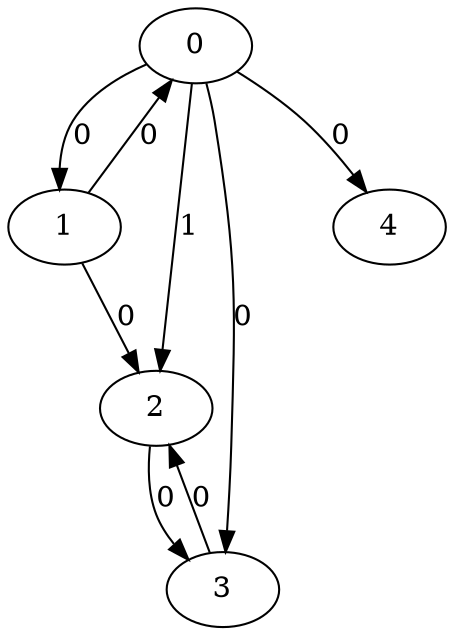 // Source:577 Canonical: -1 0 1 0 0 0 -1 0 -1 -1 -1 -1 -1 0 -1 -1 -1 0 -1 -1 -1 -1 -1 -1 -1
digraph HRA_from_577_graph_000 {
  0 -> 1 [label="0"];
  0 -> 2 [label="1"];
  0 -> 3 [label="0"];
  1 -> 0 [label="0"];
  1 -> 2 [label="0"];
  2 -> 3 [label="0"];
  3 -> 2 [label="0"];
  0 -> 4 [label="0"];
}

// Source:577 Canonical: -1 0 1 0 0 0 -1 0 -1 -1 -1 -1 -1 0 -1 -1 -1 0 -1 -1 0 -1 -1 -1 -1
digraph HRA_from_577_graph_001 {
  0 -> 1 [label="0"];
  0 -> 2 [label="1"];
  0 -> 3 [label="0"];
  1 -> 0 [label="0"];
  1 -> 2 [label="0"];
  2 -> 3 [label="0"];
  3 -> 2 [label="0"];
  0 -> 4 [label="0"];
  4 -> 0 [label="0"];
}

// Source:577 Canonical: -1 0 1 0 -1 0 -1 0 -1 0 -1 -1 -1 0 -1 -1 -1 0 -1 -1 -1 -1 -1 -1 -1
digraph HRA_from_577_graph_002 {
  0 -> 1 [label="0"];
  0 -> 2 [label="1"];
  0 -> 3 [label="0"];
  1 -> 0 [label="0"];
  1 -> 2 [label="0"];
  2 -> 3 [label="0"];
  3 -> 2 [label="0"];
  1 -> 4 [label="0"];
}

// Source:577 Canonical: -1 0 1 0 0 0 -1 0 -1 0 -1 -1 -1 0 -1 -1 -1 0 -1 -1 -1 -1 -1 -1 -1
digraph HRA_from_577_graph_003 {
  0 -> 1 [label="0"];
  0 -> 2 [label="1"];
  0 -> 3 [label="0"];
  1 -> 0 [label="0"];
  1 -> 2 [label="0"];
  2 -> 3 [label="0"];
  3 -> 2 [label="0"];
  0 -> 4 [label="0"];
  1 -> 4 [label="0"];
}

// Source:577 Canonical: -1 0 1 0 -1 0 -1 0 -1 0 -1 -1 -1 0 -1 -1 -1 0 -1 -1 0 -1 -1 -1 -1
digraph HRA_from_577_graph_004 {
  0 -> 1 [label="0"];
  0 -> 2 [label="1"];
  0 -> 3 [label="0"];
  1 -> 0 [label="0"];
  1 -> 2 [label="0"];
  2 -> 3 [label="0"];
  3 -> 2 [label="0"];
  4 -> 0 [label="0"];
  1 -> 4 [label="0"];
}

// Source:577 Canonical: -1 0 1 0 0 0 -1 0 -1 0 -1 -1 -1 0 -1 -1 -1 0 -1 -1 0 -1 -1 -1 -1
digraph HRA_from_577_graph_005 {
  0 -> 1 [label="0"];
  0 -> 2 [label="1"];
  0 -> 3 [label="0"];
  1 -> 0 [label="0"];
  1 -> 2 [label="0"];
  2 -> 3 [label="0"];
  3 -> 2 [label="0"];
  0 -> 4 [label="0"];
  4 -> 0 [label="0"];
  1 -> 4 [label="0"];
}

// Source:577 Canonical: -1 0 1 0 0 0 -1 0 -1 -1 -1 -1 -1 0 -1 -1 -1 0 -1 -1 -1 0 -1 -1 -1
digraph HRA_from_577_graph_006 {
  0 -> 1 [label="0"];
  0 -> 2 [label="1"];
  0 -> 3 [label="0"];
  1 -> 0 [label="0"];
  1 -> 2 [label="0"];
  2 -> 3 [label="0"];
  3 -> 2 [label="0"];
  0 -> 4 [label="0"];
  4 -> 1 [label="0"];
}

// Source:577 Canonical: -1 0 1 0 0 0 -1 0 -1 -1 -1 -1 -1 0 -1 -1 -1 0 -1 -1 0 0 -1 -1 -1
digraph HRA_from_577_graph_007 {
  0 -> 1 [label="0"];
  0 -> 2 [label="1"];
  0 -> 3 [label="0"];
  1 -> 0 [label="0"];
  1 -> 2 [label="0"];
  2 -> 3 [label="0"];
  3 -> 2 [label="0"];
  0 -> 4 [label="0"];
  4 -> 0 [label="0"];
  4 -> 1 [label="0"];
}

// Source:577 Canonical: -1 0 1 0 -1 0 -1 0 -1 0 -1 -1 -1 0 -1 -1 -1 0 -1 -1 -1 0 -1 -1 -1
digraph HRA_from_577_graph_008 {
  0 -> 1 [label="0"];
  0 -> 2 [label="1"];
  0 -> 3 [label="0"];
  1 -> 0 [label="0"];
  1 -> 2 [label="0"];
  2 -> 3 [label="0"];
  3 -> 2 [label="0"];
  1 -> 4 [label="0"];
  4 -> 1 [label="0"];
}

// Source:577 Canonical: -1 0 1 0 0 0 -1 0 -1 0 -1 -1 -1 0 -1 -1 -1 0 -1 -1 -1 0 -1 -1 -1
digraph HRA_from_577_graph_009 {
  0 -> 1 [label="0"];
  0 -> 2 [label="1"];
  0 -> 3 [label="0"];
  1 -> 0 [label="0"];
  1 -> 2 [label="0"];
  2 -> 3 [label="0"];
  3 -> 2 [label="0"];
  0 -> 4 [label="0"];
  1 -> 4 [label="0"];
  4 -> 1 [label="0"];
}

// Source:577 Canonical: -1 0 1 0 -1 0 -1 0 -1 0 -1 -1 -1 0 -1 -1 -1 0 -1 -1 0 0 -1 -1 -1
digraph HRA_from_577_graph_010 {
  0 -> 1 [label="0"];
  0 -> 2 [label="1"];
  0 -> 3 [label="0"];
  1 -> 0 [label="0"];
  1 -> 2 [label="0"];
  2 -> 3 [label="0"];
  3 -> 2 [label="0"];
  4 -> 0 [label="0"];
  1 -> 4 [label="0"];
  4 -> 1 [label="0"];
}

// Source:577 Canonical: -1 0 1 0 0 0 -1 0 -1 0 -1 -1 -1 0 -1 -1 -1 0 -1 -1 0 0 -1 -1 -1
digraph HRA_from_577_graph_011 {
  0 -> 1 [label="0"];
  0 -> 2 [label="1"];
  0 -> 3 [label="0"];
  1 -> 0 [label="0"];
  1 -> 2 [label="0"];
  2 -> 3 [label="0"];
  3 -> 2 [label="0"];
  0 -> 4 [label="0"];
  4 -> 0 [label="0"];
  1 -> 4 [label="0"];
  4 -> 1 [label="0"];
}

// Source:577 Canonical: -1 0 1 0 -1 0 -1 0 -1 -1 -1 -1 -1 0 0 -1 -1 0 -1 -1 -1 -1 -1 -1 -1
digraph HRA_from_577_graph_012 {
  0 -> 1 [label="0"];
  0 -> 2 [label="1"];
  0 -> 3 [label="0"];
  1 -> 0 [label="0"];
  1 -> 2 [label="0"];
  2 -> 3 [label="0"];
  3 -> 2 [label="0"];
  2 -> 4 [label="0"];
}

// Source:577 Canonical: -1 0 1 0 0 0 -1 0 -1 -1 -1 -1 -1 0 0 -1 -1 0 -1 -1 -1 -1 -1 -1 -1
digraph HRA_from_577_graph_013 {
  0 -> 1 [label="0"];
  0 -> 2 [label="1"];
  0 -> 3 [label="0"];
  1 -> 0 [label="0"];
  1 -> 2 [label="0"];
  2 -> 3 [label="0"];
  3 -> 2 [label="0"];
  0 -> 4 [label="0"];
  2 -> 4 [label="0"];
}

// Source:577 Canonical: -1 0 1 0 -1 0 -1 0 -1 -1 -1 -1 -1 0 0 -1 -1 0 -1 -1 0 -1 -1 -1 -1
digraph HRA_from_577_graph_014 {
  0 -> 1 [label="0"];
  0 -> 2 [label="1"];
  0 -> 3 [label="0"];
  1 -> 0 [label="0"];
  1 -> 2 [label="0"];
  2 -> 3 [label="0"];
  3 -> 2 [label="0"];
  4 -> 0 [label="0"];
  2 -> 4 [label="0"];
}

// Source:577 Canonical: -1 0 1 0 0 0 -1 0 -1 -1 -1 -1 -1 0 0 -1 -1 0 -1 -1 0 -1 -1 -1 -1
digraph HRA_from_577_graph_015 {
  0 -> 1 [label="0"];
  0 -> 2 [label="1"];
  0 -> 3 [label="0"];
  1 -> 0 [label="0"];
  1 -> 2 [label="0"];
  2 -> 3 [label="0"];
  3 -> 2 [label="0"];
  0 -> 4 [label="0"];
  4 -> 0 [label="0"];
  2 -> 4 [label="0"];
}

// Source:577 Canonical: -1 0 1 0 -1 0 -1 0 -1 0 -1 -1 -1 0 0 -1 -1 0 -1 -1 -1 -1 -1 -1 -1
digraph HRA_from_577_graph_016 {
  0 -> 1 [label="0"];
  0 -> 2 [label="1"];
  0 -> 3 [label="0"];
  1 -> 0 [label="0"];
  1 -> 2 [label="0"];
  2 -> 3 [label="0"];
  3 -> 2 [label="0"];
  1 -> 4 [label="0"];
  2 -> 4 [label="0"];
}

// Source:577 Canonical: -1 0 1 0 0 0 -1 0 -1 0 -1 -1 -1 0 0 -1 -1 0 -1 -1 -1 -1 -1 -1 -1
digraph HRA_from_577_graph_017 {
  0 -> 1 [label="0"];
  0 -> 2 [label="1"];
  0 -> 3 [label="0"];
  1 -> 0 [label="0"];
  1 -> 2 [label="0"];
  2 -> 3 [label="0"];
  3 -> 2 [label="0"];
  0 -> 4 [label="0"];
  1 -> 4 [label="0"];
  2 -> 4 [label="0"];
}

// Source:577 Canonical: -1 0 1 0 -1 0 -1 0 -1 0 -1 -1 -1 0 0 -1 -1 0 -1 -1 0 -1 -1 -1 -1
digraph HRA_from_577_graph_018 {
  0 -> 1 [label="0"];
  0 -> 2 [label="1"];
  0 -> 3 [label="0"];
  1 -> 0 [label="0"];
  1 -> 2 [label="0"];
  2 -> 3 [label="0"];
  3 -> 2 [label="0"];
  4 -> 0 [label="0"];
  1 -> 4 [label="0"];
  2 -> 4 [label="0"];
}

// Source:577 Canonical: -1 0 1 0 0 0 -1 0 -1 0 -1 -1 -1 0 0 -1 -1 0 -1 -1 0 -1 -1 -1 -1
digraph HRA_from_577_graph_019 {
  0 -> 1 [label="0"];
  0 -> 2 [label="1"];
  0 -> 3 [label="0"];
  1 -> 0 [label="0"];
  1 -> 2 [label="0"];
  2 -> 3 [label="0"];
  3 -> 2 [label="0"];
  0 -> 4 [label="0"];
  4 -> 0 [label="0"];
  1 -> 4 [label="0"];
  2 -> 4 [label="0"];
}

// Source:577 Canonical: -1 0 1 0 -1 0 -1 0 -1 -1 -1 -1 -1 0 0 -1 -1 0 -1 -1 -1 0 -1 -1 -1
digraph HRA_from_577_graph_020 {
  0 -> 1 [label="0"];
  0 -> 2 [label="1"];
  0 -> 3 [label="0"];
  1 -> 0 [label="0"];
  1 -> 2 [label="0"];
  2 -> 3 [label="0"];
  3 -> 2 [label="0"];
  4 -> 1 [label="0"];
  2 -> 4 [label="0"];
}

// Source:577 Canonical: -1 0 1 0 0 0 -1 0 -1 -1 -1 -1 -1 0 0 -1 -1 0 -1 -1 -1 0 -1 -1 -1
digraph HRA_from_577_graph_021 {
  0 -> 1 [label="0"];
  0 -> 2 [label="1"];
  0 -> 3 [label="0"];
  1 -> 0 [label="0"];
  1 -> 2 [label="0"];
  2 -> 3 [label="0"];
  3 -> 2 [label="0"];
  0 -> 4 [label="0"];
  4 -> 1 [label="0"];
  2 -> 4 [label="0"];
}

// Source:577 Canonical: -1 0 1 0 -1 0 -1 0 -1 -1 -1 -1 -1 0 0 -1 -1 0 -1 -1 0 0 -1 -1 -1
digraph HRA_from_577_graph_022 {
  0 -> 1 [label="0"];
  0 -> 2 [label="1"];
  0 -> 3 [label="0"];
  1 -> 0 [label="0"];
  1 -> 2 [label="0"];
  2 -> 3 [label="0"];
  3 -> 2 [label="0"];
  4 -> 0 [label="0"];
  4 -> 1 [label="0"];
  2 -> 4 [label="0"];
}

// Source:577 Canonical: -1 0 1 0 0 0 -1 0 -1 -1 -1 -1 -1 0 0 -1 -1 0 -1 -1 0 0 -1 -1 -1
digraph HRA_from_577_graph_023 {
  0 -> 1 [label="0"];
  0 -> 2 [label="1"];
  0 -> 3 [label="0"];
  1 -> 0 [label="0"];
  1 -> 2 [label="0"];
  2 -> 3 [label="0"];
  3 -> 2 [label="0"];
  0 -> 4 [label="0"];
  4 -> 0 [label="0"];
  4 -> 1 [label="0"];
  2 -> 4 [label="0"];
}

// Source:577 Canonical: -1 0 1 0 -1 0 -1 0 -1 0 -1 -1 -1 0 0 -1 -1 0 -1 -1 -1 0 -1 -1 -1
digraph HRA_from_577_graph_024 {
  0 -> 1 [label="0"];
  0 -> 2 [label="1"];
  0 -> 3 [label="0"];
  1 -> 0 [label="0"];
  1 -> 2 [label="0"];
  2 -> 3 [label="0"];
  3 -> 2 [label="0"];
  1 -> 4 [label="0"];
  4 -> 1 [label="0"];
  2 -> 4 [label="0"];
}

// Source:577 Canonical: -1 0 1 0 0 0 -1 0 -1 0 -1 -1 -1 0 0 -1 -1 0 -1 -1 -1 0 -1 -1 -1
digraph HRA_from_577_graph_025 {
  0 -> 1 [label="0"];
  0 -> 2 [label="1"];
  0 -> 3 [label="0"];
  1 -> 0 [label="0"];
  1 -> 2 [label="0"];
  2 -> 3 [label="0"];
  3 -> 2 [label="0"];
  0 -> 4 [label="0"];
  1 -> 4 [label="0"];
  4 -> 1 [label="0"];
  2 -> 4 [label="0"];
}

// Source:577 Canonical: -1 0 1 0 -1 0 -1 0 -1 0 -1 -1 -1 0 0 -1 -1 0 -1 -1 0 0 -1 -1 -1
digraph HRA_from_577_graph_026 {
  0 -> 1 [label="0"];
  0 -> 2 [label="1"];
  0 -> 3 [label="0"];
  1 -> 0 [label="0"];
  1 -> 2 [label="0"];
  2 -> 3 [label="0"];
  3 -> 2 [label="0"];
  4 -> 0 [label="0"];
  1 -> 4 [label="0"];
  4 -> 1 [label="0"];
  2 -> 4 [label="0"];
}

// Source:577 Canonical: -1 0 1 0 0 0 -1 0 -1 0 -1 -1 -1 0 0 -1 -1 0 -1 -1 0 0 -1 -1 -1
digraph HRA_from_577_graph_027 {
  0 -> 1 [label="0"];
  0 -> 2 [label="1"];
  0 -> 3 [label="0"];
  1 -> 0 [label="0"];
  1 -> 2 [label="0"];
  2 -> 3 [label="0"];
  3 -> 2 [label="0"];
  0 -> 4 [label="0"];
  4 -> 0 [label="0"];
  1 -> 4 [label="0"];
  4 -> 1 [label="0"];
  2 -> 4 [label="0"];
}

// Source:577 Canonical: -1 0 1 0 0 0 -1 0 -1 -1 -1 -1 -1 0 -1 -1 -1 0 -1 -1 -1 -1 0 -1 -1
digraph HRA_from_577_graph_028 {
  0 -> 1 [label="0"];
  0 -> 2 [label="1"];
  0 -> 3 [label="0"];
  1 -> 0 [label="0"];
  1 -> 2 [label="0"];
  2 -> 3 [label="0"];
  3 -> 2 [label="0"];
  0 -> 4 [label="0"];
  4 -> 2 [label="0"];
}

// Source:577 Canonical: -1 0 1 0 0 0 -1 0 -1 -1 -1 -1 -1 0 -1 -1 -1 0 -1 -1 0 -1 0 -1 -1
digraph HRA_from_577_graph_029 {
  0 -> 1 [label="0"];
  0 -> 2 [label="1"];
  0 -> 3 [label="0"];
  1 -> 0 [label="0"];
  1 -> 2 [label="0"];
  2 -> 3 [label="0"];
  3 -> 2 [label="0"];
  0 -> 4 [label="0"];
  4 -> 0 [label="0"];
  4 -> 2 [label="0"];
}

// Source:577 Canonical: -1 0 1 0 -1 0 -1 0 -1 0 -1 -1 -1 0 -1 -1 -1 0 -1 -1 -1 -1 0 -1 -1
digraph HRA_from_577_graph_030 {
  0 -> 1 [label="0"];
  0 -> 2 [label="1"];
  0 -> 3 [label="0"];
  1 -> 0 [label="0"];
  1 -> 2 [label="0"];
  2 -> 3 [label="0"];
  3 -> 2 [label="0"];
  1 -> 4 [label="0"];
  4 -> 2 [label="0"];
}

// Source:577 Canonical: -1 0 1 0 0 0 -1 0 -1 0 -1 -1 -1 0 -1 -1 -1 0 -1 -1 -1 -1 0 -1 -1
digraph HRA_from_577_graph_031 {
  0 -> 1 [label="0"];
  0 -> 2 [label="1"];
  0 -> 3 [label="0"];
  1 -> 0 [label="0"];
  1 -> 2 [label="0"];
  2 -> 3 [label="0"];
  3 -> 2 [label="0"];
  0 -> 4 [label="0"];
  1 -> 4 [label="0"];
  4 -> 2 [label="0"];
}

// Source:577 Canonical: -1 0 1 0 -1 0 -1 0 -1 0 -1 -1 -1 0 -1 -1 -1 0 -1 -1 0 -1 0 -1 -1
digraph HRA_from_577_graph_032 {
  0 -> 1 [label="0"];
  0 -> 2 [label="1"];
  0 -> 3 [label="0"];
  1 -> 0 [label="0"];
  1 -> 2 [label="0"];
  2 -> 3 [label="0"];
  3 -> 2 [label="0"];
  4 -> 0 [label="0"];
  1 -> 4 [label="0"];
  4 -> 2 [label="0"];
}

// Source:577 Canonical: -1 0 1 0 0 0 -1 0 -1 0 -1 -1 -1 0 -1 -1 -1 0 -1 -1 0 -1 0 -1 -1
digraph HRA_from_577_graph_033 {
  0 -> 1 [label="0"];
  0 -> 2 [label="1"];
  0 -> 3 [label="0"];
  1 -> 0 [label="0"];
  1 -> 2 [label="0"];
  2 -> 3 [label="0"];
  3 -> 2 [label="0"];
  0 -> 4 [label="0"];
  4 -> 0 [label="0"];
  1 -> 4 [label="0"];
  4 -> 2 [label="0"];
}

// Source:577 Canonical: -1 0 1 0 0 0 -1 0 -1 -1 -1 -1 -1 0 -1 -1 -1 0 -1 -1 -1 0 0 -1 -1
digraph HRA_from_577_graph_034 {
  0 -> 1 [label="0"];
  0 -> 2 [label="1"];
  0 -> 3 [label="0"];
  1 -> 0 [label="0"];
  1 -> 2 [label="0"];
  2 -> 3 [label="0"];
  3 -> 2 [label="0"];
  0 -> 4 [label="0"];
  4 -> 1 [label="0"];
  4 -> 2 [label="0"];
}

// Source:577 Canonical: -1 0 1 0 0 0 -1 0 -1 -1 -1 -1 -1 0 -1 -1 -1 0 -1 -1 0 0 0 -1 -1
digraph HRA_from_577_graph_035 {
  0 -> 1 [label="0"];
  0 -> 2 [label="1"];
  0 -> 3 [label="0"];
  1 -> 0 [label="0"];
  1 -> 2 [label="0"];
  2 -> 3 [label="0"];
  3 -> 2 [label="0"];
  0 -> 4 [label="0"];
  4 -> 0 [label="0"];
  4 -> 1 [label="0"];
  4 -> 2 [label="0"];
}

// Source:577 Canonical: -1 0 1 0 -1 0 -1 0 -1 0 -1 -1 -1 0 -1 -1 -1 0 -1 -1 -1 0 0 -1 -1
digraph HRA_from_577_graph_036 {
  0 -> 1 [label="0"];
  0 -> 2 [label="1"];
  0 -> 3 [label="0"];
  1 -> 0 [label="0"];
  1 -> 2 [label="0"];
  2 -> 3 [label="0"];
  3 -> 2 [label="0"];
  1 -> 4 [label="0"];
  4 -> 1 [label="0"];
  4 -> 2 [label="0"];
}

// Source:577 Canonical: -1 0 1 0 0 0 -1 0 -1 0 -1 -1 -1 0 -1 -1 -1 0 -1 -1 -1 0 0 -1 -1
digraph HRA_from_577_graph_037 {
  0 -> 1 [label="0"];
  0 -> 2 [label="1"];
  0 -> 3 [label="0"];
  1 -> 0 [label="0"];
  1 -> 2 [label="0"];
  2 -> 3 [label="0"];
  3 -> 2 [label="0"];
  0 -> 4 [label="0"];
  1 -> 4 [label="0"];
  4 -> 1 [label="0"];
  4 -> 2 [label="0"];
}

// Source:577 Canonical: -1 0 1 0 -1 0 -1 0 -1 0 -1 -1 -1 0 -1 -1 -1 0 -1 -1 0 0 0 -1 -1
digraph HRA_from_577_graph_038 {
  0 -> 1 [label="0"];
  0 -> 2 [label="1"];
  0 -> 3 [label="0"];
  1 -> 0 [label="0"];
  1 -> 2 [label="0"];
  2 -> 3 [label="0"];
  3 -> 2 [label="0"];
  4 -> 0 [label="0"];
  1 -> 4 [label="0"];
  4 -> 1 [label="0"];
  4 -> 2 [label="0"];
}

// Source:577 Canonical: -1 0 1 0 0 0 -1 0 -1 0 -1 -1 -1 0 -1 -1 -1 0 -1 -1 0 0 0 -1 -1
digraph HRA_from_577_graph_039 {
  0 -> 1 [label="0"];
  0 -> 2 [label="1"];
  0 -> 3 [label="0"];
  1 -> 0 [label="0"];
  1 -> 2 [label="0"];
  2 -> 3 [label="0"];
  3 -> 2 [label="0"];
  0 -> 4 [label="0"];
  4 -> 0 [label="0"];
  1 -> 4 [label="0"];
  4 -> 1 [label="0"];
  4 -> 2 [label="0"];
}

// Source:577 Canonical: -1 0 1 0 -1 0 -1 0 -1 -1 -1 -1 -1 0 0 -1 -1 0 -1 -1 -1 -1 0 -1 -1
digraph HRA_from_577_graph_040 {
  0 -> 1 [label="0"];
  0 -> 2 [label="1"];
  0 -> 3 [label="0"];
  1 -> 0 [label="0"];
  1 -> 2 [label="0"];
  2 -> 3 [label="0"];
  3 -> 2 [label="0"];
  2 -> 4 [label="0"];
  4 -> 2 [label="0"];
}

// Source:577 Canonical: -1 0 1 0 0 0 -1 0 -1 -1 -1 -1 -1 0 0 -1 -1 0 -1 -1 -1 -1 0 -1 -1
digraph HRA_from_577_graph_041 {
  0 -> 1 [label="0"];
  0 -> 2 [label="1"];
  0 -> 3 [label="0"];
  1 -> 0 [label="0"];
  1 -> 2 [label="0"];
  2 -> 3 [label="0"];
  3 -> 2 [label="0"];
  0 -> 4 [label="0"];
  2 -> 4 [label="0"];
  4 -> 2 [label="0"];
}

// Source:577 Canonical: -1 0 1 0 -1 0 -1 0 -1 -1 -1 -1 -1 0 0 -1 -1 0 -1 -1 0 -1 0 -1 -1
digraph HRA_from_577_graph_042 {
  0 -> 1 [label="0"];
  0 -> 2 [label="1"];
  0 -> 3 [label="0"];
  1 -> 0 [label="0"];
  1 -> 2 [label="0"];
  2 -> 3 [label="0"];
  3 -> 2 [label="0"];
  4 -> 0 [label="0"];
  2 -> 4 [label="0"];
  4 -> 2 [label="0"];
}

// Source:577 Canonical: -1 0 1 0 0 0 -1 0 -1 -1 -1 -1 -1 0 0 -1 -1 0 -1 -1 0 -1 0 -1 -1
digraph HRA_from_577_graph_043 {
  0 -> 1 [label="0"];
  0 -> 2 [label="1"];
  0 -> 3 [label="0"];
  1 -> 0 [label="0"];
  1 -> 2 [label="0"];
  2 -> 3 [label="0"];
  3 -> 2 [label="0"];
  0 -> 4 [label="0"];
  4 -> 0 [label="0"];
  2 -> 4 [label="0"];
  4 -> 2 [label="0"];
}

// Source:577 Canonical: -1 0 1 0 -1 0 -1 0 -1 0 -1 -1 -1 0 0 -1 -1 0 -1 -1 -1 -1 0 -1 -1
digraph HRA_from_577_graph_044 {
  0 -> 1 [label="0"];
  0 -> 2 [label="1"];
  0 -> 3 [label="0"];
  1 -> 0 [label="0"];
  1 -> 2 [label="0"];
  2 -> 3 [label="0"];
  3 -> 2 [label="0"];
  1 -> 4 [label="0"];
  2 -> 4 [label="0"];
  4 -> 2 [label="0"];
}

// Source:577 Canonical: -1 0 1 0 0 0 -1 0 -1 0 -1 -1 -1 0 0 -1 -1 0 -1 -1 -1 -1 0 -1 -1
digraph HRA_from_577_graph_045 {
  0 -> 1 [label="0"];
  0 -> 2 [label="1"];
  0 -> 3 [label="0"];
  1 -> 0 [label="0"];
  1 -> 2 [label="0"];
  2 -> 3 [label="0"];
  3 -> 2 [label="0"];
  0 -> 4 [label="0"];
  1 -> 4 [label="0"];
  2 -> 4 [label="0"];
  4 -> 2 [label="0"];
}

// Source:577 Canonical: -1 0 1 0 -1 0 -1 0 -1 0 -1 -1 -1 0 0 -1 -1 0 -1 -1 0 -1 0 -1 -1
digraph HRA_from_577_graph_046 {
  0 -> 1 [label="0"];
  0 -> 2 [label="1"];
  0 -> 3 [label="0"];
  1 -> 0 [label="0"];
  1 -> 2 [label="0"];
  2 -> 3 [label="0"];
  3 -> 2 [label="0"];
  4 -> 0 [label="0"];
  1 -> 4 [label="0"];
  2 -> 4 [label="0"];
  4 -> 2 [label="0"];
}

// Source:577 Canonical: -1 0 1 0 0 0 -1 0 -1 0 -1 -1 -1 0 0 -1 -1 0 -1 -1 0 -1 0 -1 -1
digraph HRA_from_577_graph_047 {
  0 -> 1 [label="0"];
  0 -> 2 [label="1"];
  0 -> 3 [label="0"];
  1 -> 0 [label="0"];
  1 -> 2 [label="0"];
  2 -> 3 [label="0"];
  3 -> 2 [label="0"];
  0 -> 4 [label="0"];
  4 -> 0 [label="0"];
  1 -> 4 [label="0"];
  2 -> 4 [label="0"];
  4 -> 2 [label="0"];
}

// Source:577 Canonical: -1 0 1 0 -1 0 -1 0 -1 -1 -1 -1 -1 0 0 -1 -1 0 -1 -1 -1 0 0 -1 -1
digraph HRA_from_577_graph_048 {
  0 -> 1 [label="0"];
  0 -> 2 [label="1"];
  0 -> 3 [label="0"];
  1 -> 0 [label="0"];
  1 -> 2 [label="0"];
  2 -> 3 [label="0"];
  3 -> 2 [label="0"];
  4 -> 1 [label="0"];
  2 -> 4 [label="0"];
  4 -> 2 [label="0"];
}

// Source:577 Canonical: -1 0 1 0 0 0 -1 0 -1 -1 -1 -1 -1 0 0 -1 -1 0 -1 -1 -1 0 0 -1 -1
digraph HRA_from_577_graph_049 {
  0 -> 1 [label="0"];
  0 -> 2 [label="1"];
  0 -> 3 [label="0"];
  1 -> 0 [label="0"];
  1 -> 2 [label="0"];
  2 -> 3 [label="0"];
  3 -> 2 [label="0"];
  0 -> 4 [label="0"];
  4 -> 1 [label="0"];
  2 -> 4 [label="0"];
  4 -> 2 [label="0"];
}

// Source:577 Canonical: -1 0 1 0 -1 0 -1 0 -1 -1 -1 -1 -1 0 0 -1 -1 0 -1 -1 0 0 0 -1 -1
digraph HRA_from_577_graph_050 {
  0 -> 1 [label="0"];
  0 -> 2 [label="1"];
  0 -> 3 [label="0"];
  1 -> 0 [label="0"];
  1 -> 2 [label="0"];
  2 -> 3 [label="0"];
  3 -> 2 [label="0"];
  4 -> 0 [label="0"];
  4 -> 1 [label="0"];
  2 -> 4 [label="0"];
  4 -> 2 [label="0"];
}

// Source:577 Canonical: -1 0 1 0 0 0 -1 0 -1 -1 -1 -1 -1 0 0 -1 -1 0 -1 -1 0 0 0 -1 -1
digraph HRA_from_577_graph_051 {
  0 -> 1 [label="0"];
  0 -> 2 [label="1"];
  0 -> 3 [label="0"];
  1 -> 0 [label="0"];
  1 -> 2 [label="0"];
  2 -> 3 [label="0"];
  3 -> 2 [label="0"];
  0 -> 4 [label="0"];
  4 -> 0 [label="0"];
  4 -> 1 [label="0"];
  2 -> 4 [label="0"];
  4 -> 2 [label="0"];
}

// Source:577 Canonical: -1 0 1 0 -1 0 -1 0 -1 0 -1 -1 -1 0 0 -1 -1 0 -1 -1 -1 0 0 -1 -1
digraph HRA_from_577_graph_052 {
  0 -> 1 [label="0"];
  0 -> 2 [label="1"];
  0 -> 3 [label="0"];
  1 -> 0 [label="0"];
  1 -> 2 [label="0"];
  2 -> 3 [label="0"];
  3 -> 2 [label="0"];
  1 -> 4 [label="0"];
  4 -> 1 [label="0"];
  2 -> 4 [label="0"];
  4 -> 2 [label="0"];
}

// Source:577 Canonical: -1 0 1 0 0 0 -1 0 -1 0 -1 -1 -1 0 0 -1 -1 0 -1 -1 -1 0 0 -1 -1
digraph HRA_from_577_graph_053 {
  0 -> 1 [label="0"];
  0 -> 2 [label="1"];
  0 -> 3 [label="0"];
  1 -> 0 [label="0"];
  1 -> 2 [label="0"];
  2 -> 3 [label="0"];
  3 -> 2 [label="0"];
  0 -> 4 [label="0"];
  1 -> 4 [label="0"];
  4 -> 1 [label="0"];
  2 -> 4 [label="0"];
  4 -> 2 [label="0"];
}

// Source:577 Canonical: -1 0 1 0 -1 0 -1 0 -1 0 -1 -1 -1 0 0 -1 -1 0 -1 -1 0 0 0 -1 -1
digraph HRA_from_577_graph_054 {
  0 -> 1 [label="0"];
  0 -> 2 [label="1"];
  0 -> 3 [label="0"];
  1 -> 0 [label="0"];
  1 -> 2 [label="0"];
  2 -> 3 [label="0"];
  3 -> 2 [label="0"];
  4 -> 0 [label="0"];
  1 -> 4 [label="0"];
  4 -> 1 [label="0"];
  2 -> 4 [label="0"];
  4 -> 2 [label="0"];
}

// Source:577 Canonical: -1 0 1 0 0 0 -1 0 -1 0 -1 -1 -1 0 0 -1 -1 0 -1 -1 0 0 0 -1 -1
digraph HRA_from_577_graph_055 {
  0 -> 1 [label="0"];
  0 -> 2 [label="1"];
  0 -> 3 [label="0"];
  1 -> 0 [label="0"];
  1 -> 2 [label="0"];
  2 -> 3 [label="0"];
  3 -> 2 [label="0"];
  0 -> 4 [label="0"];
  4 -> 0 [label="0"];
  1 -> 4 [label="0"];
  4 -> 1 [label="0"];
  2 -> 4 [label="0"];
  4 -> 2 [label="0"];
}

// Source:577 Canonical: -1 0 1 0 -1 0 -1 0 -1 -1 -1 -1 -1 0 -1 -1 -1 0 -1 0 -1 -1 -1 -1 -1
digraph HRA_from_577_graph_056 {
  0 -> 1 [label="0"];
  0 -> 2 [label="1"];
  0 -> 3 [label="0"];
  1 -> 0 [label="0"];
  1 -> 2 [label="0"];
  2 -> 3 [label="0"];
  3 -> 2 [label="0"];
  3 -> 4 [label="0"];
}

// Source:577 Canonical: -1 0 1 0 0 0 -1 0 -1 -1 -1 -1 -1 0 -1 -1 -1 0 -1 0 -1 -1 -1 -1 -1
digraph HRA_from_577_graph_057 {
  0 -> 1 [label="0"];
  0 -> 2 [label="1"];
  0 -> 3 [label="0"];
  1 -> 0 [label="0"];
  1 -> 2 [label="0"];
  2 -> 3 [label="0"];
  3 -> 2 [label="0"];
  0 -> 4 [label="0"];
  3 -> 4 [label="0"];
}

// Source:577 Canonical: -1 0 1 0 -1 0 -1 0 -1 -1 -1 -1 -1 0 -1 -1 -1 0 -1 0 0 -1 -1 -1 -1
digraph HRA_from_577_graph_058 {
  0 -> 1 [label="0"];
  0 -> 2 [label="1"];
  0 -> 3 [label="0"];
  1 -> 0 [label="0"];
  1 -> 2 [label="0"];
  2 -> 3 [label="0"];
  3 -> 2 [label="0"];
  4 -> 0 [label="0"];
  3 -> 4 [label="0"];
}

// Source:577 Canonical: -1 0 1 0 0 0 -1 0 -1 -1 -1 -1 -1 0 -1 -1 -1 0 -1 0 0 -1 -1 -1 -1
digraph HRA_from_577_graph_059 {
  0 -> 1 [label="0"];
  0 -> 2 [label="1"];
  0 -> 3 [label="0"];
  1 -> 0 [label="0"];
  1 -> 2 [label="0"];
  2 -> 3 [label="0"];
  3 -> 2 [label="0"];
  0 -> 4 [label="0"];
  4 -> 0 [label="0"];
  3 -> 4 [label="0"];
}

// Source:577 Canonical: -1 0 1 0 -1 0 -1 0 -1 0 -1 -1 -1 0 -1 -1 -1 0 -1 0 -1 -1 -1 -1 -1
digraph HRA_from_577_graph_060 {
  0 -> 1 [label="0"];
  0 -> 2 [label="1"];
  0 -> 3 [label="0"];
  1 -> 0 [label="0"];
  1 -> 2 [label="0"];
  2 -> 3 [label="0"];
  3 -> 2 [label="0"];
  1 -> 4 [label="0"];
  3 -> 4 [label="0"];
}

// Source:577 Canonical: -1 0 1 0 0 0 -1 0 -1 0 -1 -1 -1 0 -1 -1 -1 0 -1 0 -1 -1 -1 -1 -1
digraph HRA_from_577_graph_061 {
  0 -> 1 [label="0"];
  0 -> 2 [label="1"];
  0 -> 3 [label="0"];
  1 -> 0 [label="0"];
  1 -> 2 [label="0"];
  2 -> 3 [label="0"];
  3 -> 2 [label="0"];
  0 -> 4 [label="0"];
  1 -> 4 [label="0"];
  3 -> 4 [label="0"];
}

// Source:577 Canonical: -1 0 1 0 -1 0 -1 0 -1 0 -1 -1 -1 0 -1 -1 -1 0 -1 0 0 -1 -1 -1 -1
digraph HRA_from_577_graph_062 {
  0 -> 1 [label="0"];
  0 -> 2 [label="1"];
  0 -> 3 [label="0"];
  1 -> 0 [label="0"];
  1 -> 2 [label="0"];
  2 -> 3 [label="0"];
  3 -> 2 [label="0"];
  4 -> 0 [label="0"];
  1 -> 4 [label="0"];
  3 -> 4 [label="0"];
}

// Source:577 Canonical: -1 0 1 0 0 0 -1 0 -1 0 -1 -1 -1 0 -1 -1 -1 0 -1 0 0 -1 -1 -1 -1
digraph HRA_from_577_graph_063 {
  0 -> 1 [label="0"];
  0 -> 2 [label="1"];
  0 -> 3 [label="0"];
  1 -> 0 [label="0"];
  1 -> 2 [label="0"];
  2 -> 3 [label="0"];
  3 -> 2 [label="0"];
  0 -> 4 [label="0"];
  4 -> 0 [label="0"];
  1 -> 4 [label="0"];
  3 -> 4 [label="0"];
}

// Source:577 Canonical: -1 0 1 0 -1 0 -1 0 -1 -1 -1 -1 -1 0 -1 -1 -1 0 -1 0 -1 0 -1 -1 -1
digraph HRA_from_577_graph_064 {
  0 -> 1 [label="0"];
  0 -> 2 [label="1"];
  0 -> 3 [label="0"];
  1 -> 0 [label="0"];
  1 -> 2 [label="0"];
  2 -> 3 [label="0"];
  3 -> 2 [label="0"];
  4 -> 1 [label="0"];
  3 -> 4 [label="0"];
}

// Source:577 Canonical: -1 0 1 0 0 0 -1 0 -1 -1 -1 -1 -1 0 -1 -1 -1 0 -1 0 -1 0 -1 -1 -1
digraph HRA_from_577_graph_065 {
  0 -> 1 [label="0"];
  0 -> 2 [label="1"];
  0 -> 3 [label="0"];
  1 -> 0 [label="0"];
  1 -> 2 [label="0"];
  2 -> 3 [label="0"];
  3 -> 2 [label="0"];
  0 -> 4 [label="0"];
  4 -> 1 [label="0"];
  3 -> 4 [label="0"];
}

// Source:577 Canonical: -1 0 1 0 -1 0 -1 0 -1 -1 -1 -1 -1 0 -1 -1 -1 0 -1 0 0 0 -1 -1 -1
digraph HRA_from_577_graph_066 {
  0 -> 1 [label="0"];
  0 -> 2 [label="1"];
  0 -> 3 [label="0"];
  1 -> 0 [label="0"];
  1 -> 2 [label="0"];
  2 -> 3 [label="0"];
  3 -> 2 [label="0"];
  4 -> 0 [label="0"];
  4 -> 1 [label="0"];
  3 -> 4 [label="0"];
}

// Source:577 Canonical: -1 0 1 0 0 0 -1 0 -1 -1 -1 -1 -1 0 -1 -1 -1 0 -1 0 0 0 -1 -1 -1
digraph HRA_from_577_graph_067 {
  0 -> 1 [label="0"];
  0 -> 2 [label="1"];
  0 -> 3 [label="0"];
  1 -> 0 [label="0"];
  1 -> 2 [label="0"];
  2 -> 3 [label="0"];
  3 -> 2 [label="0"];
  0 -> 4 [label="0"];
  4 -> 0 [label="0"];
  4 -> 1 [label="0"];
  3 -> 4 [label="0"];
}

// Source:577 Canonical: -1 0 1 0 -1 0 -1 0 -1 0 -1 -1 -1 0 -1 -1 -1 0 -1 0 -1 0 -1 -1 -1
digraph HRA_from_577_graph_068 {
  0 -> 1 [label="0"];
  0 -> 2 [label="1"];
  0 -> 3 [label="0"];
  1 -> 0 [label="0"];
  1 -> 2 [label="0"];
  2 -> 3 [label="0"];
  3 -> 2 [label="0"];
  1 -> 4 [label="0"];
  4 -> 1 [label="0"];
  3 -> 4 [label="0"];
}

// Source:577 Canonical: -1 0 1 0 0 0 -1 0 -1 0 -1 -1 -1 0 -1 -1 -1 0 -1 0 -1 0 -1 -1 -1
digraph HRA_from_577_graph_069 {
  0 -> 1 [label="0"];
  0 -> 2 [label="1"];
  0 -> 3 [label="0"];
  1 -> 0 [label="0"];
  1 -> 2 [label="0"];
  2 -> 3 [label="0"];
  3 -> 2 [label="0"];
  0 -> 4 [label="0"];
  1 -> 4 [label="0"];
  4 -> 1 [label="0"];
  3 -> 4 [label="0"];
}

// Source:577 Canonical: -1 0 1 0 -1 0 -1 0 -1 0 -1 -1 -1 0 -1 -1 -1 0 -1 0 0 0 -1 -1 -1
digraph HRA_from_577_graph_070 {
  0 -> 1 [label="0"];
  0 -> 2 [label="1"];
  0 -> 3 [label="0"];
  1 -> 0 [label="0"];
  1 -> 2 [label="0"];
  2 -> 3 [label="0"];
  3 -> 2 [label="0"];
  4 -> 0 [label="0"];
  1 -> 4 [label="0"];
  4 -> 1 [label="0"];
  3 -> 4 [label="0"];
}

// Source:577 Canonical: -1 0 1 0 0 0 -1 0 -1 0 -1 -1 -1 0 -1 -1 -1 0 -1 0 0 0 -1 -1 -1
digraph HRA_from_577_graph_071 {
  0 -> 1 [label="0"];
  0 -> 2 [label="1"];
  0 -> 3 [label="0"];
  1 -> 0 [label="0"];
  1 -> 2 [label="0"];
  2 -> 3 [label="0"];
  3 -> 2 [label="0"];
  0 -> 4 [label="0"];
  4 -> 0 [label="0"];
  1 -> 4 [label="0"];
  4 -> 1 [label="0"];
  3 -> 4 [label="0"];
}

// Source:577 Canonical: -1 0 1 0 -1 0 -1 0 -1 -1 -1 -1 -1 0 0 -1 -1 0 -1 0 -1 -1 -1 -1 -1
digraph HRA_from_577_graph_072 {
  0 -> 1 [label="0"];
  0 -> 2 [label="1"];
  0 -> 3 [label="0"];
  1 -> 0 [label="0"];
  1 -> 2 [label="0"];
  2 -> 3 [label="0"];
  3 -> 2 [label="0"];
  2 -> 4 [label="0"];
  3 -> 4 [label="0"];
}

// Source:577 Canonical: -1 0 1 0 0 0 -1 0 -1 -1 -1 -1 -1 0 0 -1 -1 0 -1 0 -1 -1 -1 -1 -1
digraph HRA_from_577_graph_073 {
  0 -> 1 [label="0"];
  0 -> 2 [label="1"];
  0 -> 3 [label="0"];
  1 -> 0 [label="0"];
  1 -> 2 [label="0"];
  2 -> 3 [label="0"];
  3 -> 2 [label="0"];
  0 -> 4 [label="0"];
  2 -> 4 [label="0"];
  3 -> 4 [label="0"];
}

// Source:577 Canonical: -1 0 1 0 -1 0 -1 0 -1 -1 -1 -1 -1 0 0 -1 -1 0 -1 0 0 -1 -1 -1 -1
digraph HRA_from_577_graph_074 {
  0 -> 1 [label="0"];
  0 -> 2 [label="1"];
  0 -> 3 [label="0"];
  1 -> 0 [label="0"];
  1 -> 2 [label="0"];
  2 -> 3 [label="0"];
  3 -> 2 [label="0"];
  4 -> 0 [label="0"];
  2 -> 4 [label="0"];
  3 -> 4 [label="0"];
}

// Source:577 Canonical: -1 0 1 0 0 0 -1 0 -1 -1 -1 -1 -1 0 0 -1 -1 0 -1 0 0 -1 -1 -1 -1
digraph HRA_from_577_graph_075 {
  0 -> 1 [label="0"];
  0 -> 2 [label="1"];
  0 -> 3 [label="0"];
  1 -> 0 [label="0"];
  1 -> 2 [label="0"];
  2 -> 3 [label="0"];
  3 -> 2 [label="0"];
  0 -> 4 [label="0"];
  4 -> 0 [label="0"];
  2 -> 4 [label="0"];
  3 -> 4 [label="0"];
}

// Source:577 Canonical: -1 0 1 0 -1 0 -1 0 -1 0 -1 -1 -1 0 0 -1 -1 0 -1 0 -1 -1 -1 -1 -1
digraph HRA_from_577_graph_076 {
  0 -> 1 [label="0"];
  0 -> 2 [label="1"];
  0 -> 3 [label="0"];
  1 -> 0 [label="0"];
  1 -> 2 [label="0"];
  2 -> 3 [label="0"];
  3 -> 2 [label="0"];
  1 -> 4 [label="0"];
  2 -> 4 [label="0"];
  3 -> 4 [label="0"];
}

// Source:577 Canonical: -1 0 1 0 0 0 -1 0 -1 0 -1 -1 -1 0 0 -1 -1 0 -1 0 -1 -1 -1 -1 -1
digraph HRA_from_577_graph_077 {
  0 -> 1 [label="0"];
  0 -> 2 [label="1"];
  0 -> 3 [label="0"];
  1 -> 0 [label="0"];
  1 -> 2 [label="0"];
  2 -> 3 [label="0"];
  3 -> 2 [label="0"];
  0 -> 4 [label="0"];
  1 -> 4 [label="0"];
  2 -> 4 [label="0"];
  3 -> 4 [label="0"];
}

// Source:577 Canonical: -1 0 1 0 -1 0 -1 0 -1 0 -1 -1 -1 0 0 -1 -1 0 -1 0 0 -1 -1 -1 -1
digraph HRA_from_577_graph_078 {
  0 -> 1 [label="0"];
  0 -> 2 [label="1"];
  0 -> 3 [label="0"];
  1 -> 0 [label="0"];
  1 -> 2 [label="0"];
  2 -> 3 [label="0"];
  3 -> 2 [label="0"];
  4 -> 0 [label="0"];
  1 -> 4 [label="0"];
  2 -> 4 [label="0"];
  3 -> 4 [label="0"];
}

// Source:577 Canonical: -1 0 1 0 0 0 -1 0 -1 0 -1 -1 -1 0 0 -1 -1 0 -1 0 0 -1 -1 -1 -1
digraph HRA_from_577_graph_079 {
  0 -> 1 [label="0"];
  0 -> 2 [label="1"];
  0 -> 3 [label="0"];
  1 -> 0 [label="0"];
  1 -> 2 [label="0"];
  2 -> 3 [label="0"];
  3 -> 2 [label="0"];
  0 -> 4 [label="0"];
  4 -> 0 [label="0"];
  1 -> 4 [label="0"];
  2 -> 4 [label="0"];
  3 -> 4 [label="0"];
}

// Source:577 Canonical: -1 0 1 0 -1 0 -1 0 -1 -1 -1 -1 -1 0 0 -1 -1 0 -1 0 -1 0 -1 -1 -1
digraph HRA_from_577_graph_080 {
  0 -> 1 [label="0"];
  0 -> 2 [label="1"];
  0 -> 3 [label="0"];
  1 -> 0 [label="0"];
  1 -> 2 [label="0"];
  2 -> 3 [label="0"];
  3 -> 2 [label="0"];
  4 -> 1 [label="0"];
  2 -> 4 [label="0"];
  3 -> 4 [label="0"];
}

// Source:577 Canonical: -1 0 1 0 0 0 -1 0 -1 -1 -1 -1 -1 0 0 -1 -1 0 -1 0 -1 0 -1 -1 -1
digraph HRA_from_577_graph_081 {
  0 -> 1 [label="0"];
  0 -> 2 [label="1"];
  0 -> 3 [label="0"];
  1 -> 0 [label="0"];
  1 -> 2 [label="0"];
  2 -> 3 [label="0"];
  3 -> 2 [label="0"];
  0 -> 4 [label="0"];
  4 -> 1 [label="0"];
  2 -> 4 [label="0"];
  3 -> 4 [label="0"];
}

// Source:577 Canonical: -1 0 1 0 -1 0 -1 0 -1 -1 -1 -1 -1 0 0 -1 -1 0 -1 0 0 0 -1 -1 -1
digraph HRA_from_577_graph_082 {
  0 -> 1 [label="0"];
  0 -> 2 [label="1"];
  0 -> 3 [label="0"];
  1 -> 0 [label="0"];
  1 -> 2 [label="0"];
  2 -> 3 [label="0"];
  3 -> 2 [label="0"];
  4 -> 0 [label="0"];
  4 -> 1 [label="0"];
  2 -> 4 [label="0"];
  3 -> 4 [label="0"];
}

// Source:577 Canonical: -1 0 1 0 0 0 -1 0 -1 -1 -1 -1 -1 0 0 -1 -1 0 -1 0 0 0 -1 -1 -1
digraph HRA_from_577_graph_083 {
  0 -> 1 [label="0"];
  0 -> 2 [label="1"];
  0 -> 3 [label="0"];
  1 -> 0 [label="0"];
  1 -> 2 [label="0"];
  2 -> 3 [label="0"];
  3 -> 2 [label="0"];
  0 -> 4 [label="0"];
  4 -> 0 [label="0"];
  4 -> 1 [label="0"];
  2 -> 4 [label="0"];
  3 -> 4 [label="0"];
}

// Source:577 Canonical: -1 0 1 0 -1 0 -1 0 -1 0 -1 -1 -1 0 0 -1 -1 0 -1 0 -1 0 -1 -1 -1
digraph HRA_from_577_graph_084 {
  0 -> 1 [label="0"];
  0 -> 2 [label="1"];
  0 -> 3 [label="0"];
  1 -> 0 [label="0"];
  1 -> 2 [label="0"];
  2 -> 3 [label="0"];
  3 -> 2 [label="0"];
  1 -> 4 [label="0"];
  4 -> 1 [label="0"];
  2 -> 4 [label="0"];
  3 -> 4 [label="0"];
}

// Source:577 Canonical: -1 0 1 0 0 0 -1 0 -1 0 -1 -1 -1 0 0 -1 -1 0 -1 0 -1 0 -1 -1 -1
digraph HRA_from_577_graph_085 {
  0 -> 1 [label="0"];
  0 -> 2 [label="1"];
  0 -> 3 [label="0"];
  1 -> 0 [label="0"];
  1 -> 2 [label="0"];
  2 -> 3 [label="0"];
  3 -> 2 [label="0"];
  0 -> 4 [label="0"];
  1 -> 4 [label="0"];
  4 -> 1 [label="0"];
  2 -> 4 [label="0"];
  3 -> 4 [label="0"];
}

// Source:577 Canonical: -1 0 1 0 -1 0 -1 0 -1 0 -1 -1 -1 0 0 -1 -1 0 -1 0 0 0 -1 -1 -1
digraph HRA_from_577_graph_086 {
  0 -> 1 [label="0"];
  0 -> 2 [label="1"];
  0 -> 3 [label="0"];
  1 -> 0 [label="0"];
  1 -> 2 [label="0"];
  2 -> 3 [label="0"];
  3 -> 2 [label="0"];
  4 -> 0 [label="0"];
  1 -> 4 [label="0"];
  4 -> 1 [label="0"];
  2 -> 4 [label="0"];
  3 -> 4 [label="0"];
}

// Source:577 Canonical: -1 0 1 0 0 0 -1 0 -1 0 -1 -1 -1 0 0 -1 -1 0 -1 0 0 0 -1 -1 -1
digraph HRA_from_577_graph_087 {
  0 -> 1 [label="0"];
  0 -> 2 [label="1"];
  0 -> 3 [label="0"];
  1 -> 0 [label="0"];
  1 -> 2 [label="0"];
  2 -> 3 [label="0"];
  3 -> 2 [label="0"];
  0 -> 4 [label="0"];
  4 -> 0 [label="0"];
  1 -> 4 [label="0"];
  4 -> 1 [label="0"];
  2 -> 4 [label="0"];
  3 -> 4 [label="0"];
}

// Source:577 Canonical: -1 0 1 0 -1 0 -1 0 -1 -1 -1 -1 -1 0 -1 -1 -1 0 -1 0 -1 -1 0 -1 -1
digraph HRA_from_577_graph_088 {
  0 -> 1 [label="0"];
  0 -> 2 [label="1"];
  0 -> 3 [label="0"];
  1 -> 0 [label="0"];
  1 -> 2 [label="0"];
  2 -> 3 [label="0"];
  3 -> 2 [label="0"];
  4 -> 2 [label="0"];
  3 -> 4 [label="0"];
}

// Source:577 Canonical: -1 0 1 0 0 0 -1 0 -1 -1 -1 -1 -1 0 -1 -1 -1 0 -1 0 -1 -1 0 -1 -1
digraph HRA_from_577_graph_089 {
  0 -> 1 [label="0"];
  0 -> 2 [label="1"];
  0 -> 3 [label="0"];
  1 -> 0 [label="0"];
  1 -> 2 [label="0"];
  2 -> 3 [label="0"];
  3 -> 2 [label="0"];
  0 -> 4 [label="0"];
  4 -> 2 [label="0"];
  3 -> 4 [label="0"];
}

// Source:577 Canonical: -1 0 1 0 -1 0 -1 0 -1 -1 -1 -1 -1 0 -1 -1 -1 0 -1 0 0 -1 0 -1 -1
digraph HRA_from_577_graph_090 {
  0 -> 1 [label="0"];
  0 -> 2 [label="1"];
  0 -> 3 [label="0"];
  1 -> 0 [label="0"];
  1 -> 2 [label="0"];
  2 -> 3 [label="0"];
  3 -> 2 [label="0"];
  4 -> 0 [label="0"];
  4 -> 2 [label="0"];
  3 -> 4 [label="0"];
}

// Source:577 Canonical: -1 0 1 0 0 0 -1 0 -1 -1 -1 -1 -1 0 -1 -1 -1 0 -1 0 0 -1 0 -1 -1
digraph HRA_from_577_graph_091 {
  0 -> 1 [label="0"];
  0 -> 2 [label="1"];
  0 -> 3 [label="0"];
  1 -> 0 [label="0"];
  1 -> 2 [label="0"];
  2 -> 3 [label="0"];
  3 -> 2 [label="0"];
  0 -> 4 [label="0"];
  4 -> 0 [label="0"];
  4 -> 2 [label="0"];
  3 -> 4 [label="0"];
}

// Source:577 Canonical: -1 0 1 0 -1 0 -1 0 -1 0 -1 -1 -1 0 -1 -1 -1 0 -1 0 -1 -1 0 -1 -1
digraph HRA_from_577_graph_092 {
  0 -> 1 [label="0"];
  0 -> 2 [label="1"];
  0 -> 3 [label="0"];
  1 -> 0 [label="0"];
  1 -> 2 [label="0"];
  2 -> 3 [label="0"];
  3 -> 2 [label="0"];
  1 -> 4 [label="0"];
  4 -> 2 [label="0"];
  3 -> 4 [label="0"];
}

// Source:577 Canonical: -1 0 1 0 0 0 -1 0 -1 0 -1 -1 -1 0 -1 -1 -1 0 -1 0 -1 -1 0 -1 -1
digraph HRA_from_577_graph_093 {
  0 -> 1 [label="0"];
  0 -> 2 [label="1"];
  0 -> 3 [label="0"];
  1 -> 0 [label="0"];
  1 -> 2 [label="0"];
  2 -> 3 [label="0"];
  3 -> 2 [label="0"];
  0 -> 4 [label="0"];
  1 -> 4 [label="0"];
  4 -> 2 [label="0"];
  3 -> 4 [label="0"];
}

// Source:577 Canonical: -1 0 1 0 -1 0 -1 0 -1 0 -1 -1 -1 0 -1 -1 -1 0 -1 0 0 -1 0 -1 -1
digraph HRA_from_577_graph_094 {
  0 -> 1 [label="0"];
  0 -> 2 [label="1"];
  0 -> 3 [label="0"];
  1 -> 0 [label="0"];
  1 -> 2 [label="0"];
  2 -> 3 [label="0"];
  3 -> 2 [label="0"];
  4 -> 0 [label="0"];
  1 -> 4 [label="0"];
  4 -> 2 [label="0"];
  3 -> 4 [label="0"];
}

// Source:577 Canonical: -1 0 1 0 0 0 -1 0 -1 0 -1 -1 -1 0 -1 -1 -1 0 -1 0 0 -1 0 -1 -1
digraph HRA_from_577_graph_095 {
  0 -> 1 [label="0"];
  0 -> 2 [label="1"];
  0 -> 3 [label="0"];
  1 -> 0 [label="0"];
  1 -> 2 [label="0"];
  2 -> 3 [label="0"];
  3 -> 2 [label="0"];
  0 -> 4 [label="0"];
  4 -> 0 [label="0"];
  1 -> 4 [label="0"];
  4 -> 2 [label="0"];
  3 -> 4 [label="0"];
}

// Source:577 Canonical: -1 0 1 0 -1 0 -1 0 -1 -1 -1 -1 -1 0 -1 -1 -1 0 -1 0 -1 0 0 -1 -1
digraph HRA_from_577_graph_096 {
  0 -> 1 [label="0"];
  0 -> 2 [label="1"];
  0 -> 3 [label="0"];
  1 -> 0 [label="0"];
  1 -> 2 [label="0"];
  2 -> 3 [label="0"];
  3 -> 2 [label="0"];
  4 -> 1 [label="0"];
  4 -> 2 [label="0"];
  3 -> 4 [label="0"];
}

// Source:577 Canonical: -1 0 1 0 0 0 -1 0 -1 -1 -1 -1 -1 0 -1 -1 -1 0 -1 0 -1 0 0 -1 -1
digraph HRA_from_577_graph_097 {
  0 -> 1 [label="0"];
  0 -> 2 [label="1"];
  0 -> 3 [label="0"];
  1 -> 0 [label="0"];
  1 -> 2 [label="0"];
  2 -> 3 [label="0"];
  3 -> 2 [label="0"];
  0 -> 4 [label="0"];
  4 -> 1 [label="0"];
  4 -> 2 [label="0"];
  3 -> 4 [label="0"];
}

// Source:577 Canonical: -1 0 1 0 -1 0 -1 0 -1 -1 -1 -1 -1 0 -1 -1 -1 0 -1 0 0 0 0 -1 -1
digraph HRA_from_577_graph_098 {
  0 -> 1 [label="0"];
  0 -> 2 [label="1"];
  0 -> 3 [label="0"];
  1 -> 0 [label="0"];
  1 -> 2 [label="0"];
  2 -> 3 [label="0"];
  3 -> 2 [label="0"];
  4 -> 0 [label="0"];
  4 -> 1 [label="0"];
  4 -> 2 [label="0"];
  3 -> 4 [label="0"];
}

// Source:577 Canonical: -1 0 1 0 0 0 -1 0 -1 -1 -1 -1 -1 0 -1 -1 -1 0 -1 0 0 0 0 -1 -1
digraph HRA_from_577_graph_099 {
  0 -> 1 [label="0"];
  0 -> 2 [label="1"];
  0 -> 3 [label="0"];
  1 -> 0 [label="0"];
  1 -> 2 [label="0"];
  2 -> 3 [label="0"];
  3 -> 2 [label="0"];
  0 -> 4 [label="0"];
  4 -> 0 [label="0"];
  4 -> 1 [label="0"];
  4 -> 2 [label="0"];
  3 -> 4 [label="0"];
}

// Source:577 Canonical: -1 0 1 0 -1 0 -1 0 -1 0 -1 -1 -1 0 -1 -1 -1 0 -1 0 -1 0 0 -1 -1
digraph HRA_from_577_graph_100 {
  0 -> 1 [label="0"];
  0 -> 2 [label="1"];
  0 -> 3 [label="0"];
  1 -> 0 [label="0"];
  1 -> 2 [label="0"];
  2 -> 3 [label="0"];
  3 -> 2 [label="0"];
  1 -> 4 [label="0"];
  4 -> 1 [label="0"];
  4 -> 2 [label="0"];
  3 -> 4 [label="0"];
}

// Source:577 Canonical: -1 0 1 0 0 0 -1 0 -1 0 -1 -1 -1 0 -1 -1 -1 0 -1 0 -1 0 0 -1 -1
digraph HRA_from_577_graph_101 {
  0 -> 1 [label="0"];
  0 -> 2 [label="1"];
  0 -> 3 [label="0"];
  1 -> 0 [label="0"];
  1 -> 2 [label="0"];
  2 -> 3 [label="0"];
  3 -> 2 [label="0"];
  0 -> 4 [label="0"];
  1 -> 4 [label="0"];
  4 -> 1 [label="0"];
  4 -> 2 [label="0"];
  3 -> 4 [label="0"];
}

// Source:577 Canonical: -1 0 1 0 -1 0 -1 0 -1 0 -1 -1 -1 0 -1 -1 -1 0 -1 0 0 0 0 -1 -1
digraph HRA_from_577_graph_102 {
  0 -> 1 [label="0"];
  0 -> 2 [label="1"];
  0 -> 3 [label="0"];
  1 -> 0 [label="0"];
  1 -> 2 [label="0"];
  2 -> 3 [label="0"];
  3 -> 2 [label="0"];
  4 -> 0 [label="0"];
  1 -> 4 [label="0"];
  4 -> 1 [label="0"];
  4 -> 2 [label="0"];
  3 -> 4 [label="0"];
}

// Source:577 Canonical: -1 0 1 0 0 0 -1 0 -1 0 -1 -1 -1 0 -1 -1 -1 0 -1 0 0 0 0 -1 -1
digraph HRA_from_577_graph_103 {
  0 -> 1 [label="0"];
  0 -> 2 [label="1"];
  0 -> 3 [label="0"];
  1 -> 0 [label="0"];
  1 -> 2 [label="0"];
  2 -> 3 [label="0"];
  3 -> 2 [label="0"];
  0 -> 4 [label="0"];
  4 -> 0 [label="0"];
  1 -> 4 [label="0"];
  4 -> 1 [label="0"];
  4 -> 2 [label="0"];
  3 -> 4 [label="0"];
}

// Source:577 Canonical: -1 0 1 0 -1 0 -1 0 -1 -1 -1 -1 -1 0 0 -1 -1 0 -1 0 -1 -1 0 -1 -1
digraph HRA_from_577_graph_104 {
  0 -> 1 [label="0"];
  0 -> 2 [label="1"];
  0 -> 3 [label="0"];
  1 -> 0 [label="0"];
  1 -> 2 [label="0"];
  2 -> 3 [label="0"];
  3 -> 2 [label="0"];
  2 -> 4 [label="0"];
  4 -> 2 [label="0"];
  3 -> 4 [label="0"];
}

// Source:577 Canonical: -1 0 1 0 0 0 -1 0 -1 -1 -1 -1 -1 0 0 -1 -1 0 -1 0 -1 -1 0 -1 -1
digraph HRA_from_577_graph_105 {
  0 -> 1 [label="0"];
  0 -> 2 [label="1"];
  0 -> 3 [label="0"];
  1 -> 0 [label="0"];
  1 -> 2 [label="0"];
  2 -> 3 [label="0"];
  3 -> 2 [label="0"];
  0 -> 4 [label="0"];
  2 -> 4 [label="0"];
  4 -> 2 [label="0"];
  3 -> 4 [label="0"];
}

// Source:577 Canonical: -1 0 1 0 -1 0 -1 0 -1 -1 -1 -1 -1 0 0 -1 -1 0 -1 0 0 -1 0 -1 -1
digraph HRA_from_577_graph_106 {
  0 -> 1 [label="0"];
  0 -> 2 [label="1"];
  0 -> 3 [label="0"];
  1 -> 0 [label="0"];
  1 -> 2 [label="0"];
  2 -> 3 [label="0"];
  3 -> 2 [label="0"];
  4 -> 0 [label="0"];
  2 -> 4 [label="0"];
  4 -> 2 [label="0"];
  3 -> 4 [label="0"];
}

// Source:577 Canonical: -1 0 1 0 0 0 -1 0 -1 -1 -1 -1 -1 0 0 -1 -1 0 -1 0 0 -1 0 -1 -1
digraph HRA_from_577_graph_107 {
  0 -> 1 [label="0"];
  0 -> 2 [label="1"];
  0 -> 3 [label="0"];
  1 -> 0 [label="0"];
  1 -> 2 [label="0"];
  2 -> 3 [label="0"];
  3 -> 2 [label="0"];
  0 -> 4 [label="0"];
  4 -> 0 [label="0"];
  2 -> 4 [label="0"];
  4 -> 2 [label="0"];
  3 -> 4 [label="0"];
}

// Source:577 Canonical: -1 0 1 0 -1 0 -1 0 -1 0 -1 -1 -1 0 0 -1 -1 0 -1 0 -1 -1 0 -1 -1
digraph HRA_from_577_graph_108 {
  0 -> 1 [label="0"];
  0 -> 2 [label="1"];
  0 -> 3 [label="0"];
  1 -> 0 [label="0"];
  1 -> 2 [label="0"];
  2 -> 3 [label="0"];
  3 -> 2 [label="0"];
  1 -> 4 [label="0"];
  2 -> 4 [label="0"];
  4 -> 2 [label="0"];
  3 -> 4 [label="0"];
}

// Source:577 Canonical: -1 0 1 0 0 0 -1 0 -1 0 -1 -1 -1 0 0 -1 -1 0 -1 0 -1 -1 0 -1 -1
digraph HRA_from_577_graph_109 {
  0 -> 1 [label="0"];
  0 -> 2 [label="1"];
  0 -> 3 [label="0"];
  1 -> 0 [label="0"];
  1 -> 2 [label="0"];
  2 -> 3 [label="0"];
  3 -> 2 [label="0"];
  0 -> 4 [label="0"];
  1 -> 4 [label="0"];
  2 -> 4 [label="0"];
  4 -> 2 [label="0"];
  3 -> 4 [label="0"];
}

// Source:577 Canonical: -1 0 1 0 -1 0 -1 0 -1 0 -1 -1 -1 0 0 -1 -1 0 -1 0 0 -1 0 -1 -1
digraph HRA_from_577_graph_110 {
  0 -> 1 [label="0"];
  0 -> 2 [label="1"];
  0 -> 3 [label="0"];
  1 -> 0 [label="0"];
  1 -> 2 [label="0"];
  2 -> 3 [label="0"];
  3 -> 2 [label="0"];
  4 -> 0 [label="0"];
  1 -> 4 [label="0"];
  2 -> 4 [label="0"];
  4 -> 2 [label="0"];
  3 -> 4 [label="0"];
}

// Source:577 Canonical: -1 0 1 0 0 0 -1 0 -1 0 -1 -1 -1 0 0 -1 -1 0 -1 0 0 -1 0 -1 -1
digraph HRA_from_577_graph_111 {
  0 -> 1 [label="0"];
  0 -> 2 [label="1"];
  0 -> 3 [label="0"];
  1 -> 0 [label="0"];
  1 -> 2 [label="0"];
  2 -> 3 [label="0"];
  3 -> 2 [label="0"];
  0 -> 4 [label="0"];
  4 -> 0 [label="0"];
  1 -> 4 [label="0"];
  2 -> 4 [label="0"];
  4 -> 2 [label="0"];
  3 -> 4 [label="0"];
}

// Source:577 Canonical: -1 0 1 0 -1 0 -1 0 -1 -1 -1 -1 -1 0 0 -1 -1 0 -1 0 -1 0 0 -1 -1
digraph HRA_from_577_graph_112 {
  0 -> 1 [label="0"];
  0 -> 2 [label="1"];
  0 -> 3 [label="0"];
  1 -> 0 [label="0"];
  1 -> 2 [label="0"];
  2 -> 3 [label="0"];
  3 -> 2 [label="0"];
  4 -> 1 [label="0"];
  2 -> 4 [label="0"];
  4 -> 2 [label="0"];
  3 -> 4 [label="0"];
}

// Source:577 Canonical: -1 0 1 0 0 0 -1 0 -1 -1 -1 -1 -1 0 0 -1 -1 0 -1 0 -1 0 0 -1 -1
digraph HRA_from_577_graph_113 {
  0 -> 1 [label="0"];
  0 -> 2 [label="1"];
  0 -> 3 [label="0"];
  1 -> 0 [label="0"];
  1 -> 2 [label="0"];
  2 -> 3 [label="0"];
  3 -> 2 [label="0"];
  0 -> 4 [label="0"];
  4 -> 1 [label="0"];
  2 -> 4 [label="0"];
  4 -> 2 [label="0"];
  3 -> 4 [label="0"];
}

// Source:577 Canonical: -1 0 1 0 -1 0 -1 0 -1 -1 -1 -1 -1 0 0 -1 -1 0 -1 0 0 0 0 -1 -1
digraph HRA_from_577_graph_114 {
  0 -> 1 [label="0"];
  0 -> 2 [label="1"];
  0 -> 3 [label="0"];
  1 -> 0 [label="0"];
  1 -> 2 [label="0"];
  2 -> 3 [label="0"];
  3 -> 2 [label="0"];
  4 -> 0 [label="0"];
  4 -> 1 [label="0"];
  2 -> 4 [label="0"];
  4 -> 2 [label="0"];
  3 -> 4 [label="0"];
}

// Source:577 Canonical: -1 0 1 0 0 0 -1 0 -1 -1 -1 -1 -1 0 0 -1 -1 0 -1 0 0 0 0 -1 -1
digraph HRA_from_577_graph_115 {
  0 -> 1 [label="0"];
  0 -> 2 [label="1"];
  0 -> 3 [label="0"];
  1 -> 0 [label="0"];
  1 -> 2 [label="0"];
  2 -> 3 [label="0"];
  3 -> 2 [label="0"];
  0 -> 4 [label="0"];
  4 -> 0 [label="0"];
  4 -> 1 [label="0"];
  2 -> 4 [label="0"];
  4 -> 2 [label="0"];
  3 -> 4 [label="0"];
}

// Source:577 Canonical: -1 0 1 0 -1 0 -1 0 -1 0 -1 -1 -1 0 0 -1 -1 0 -1 0 -1 0 0 -1 -1
digraph HRA_from_577_graph_116 {
  0 -> 1 [label="0"];
  0 -> 2 [label="1"];
  0 -> 3 [label="0"];
  1 -> 0 [label="0"];
  1 -> 2 [label="0"];
  2 -> 3 [label="0"];
  3 -> 2 [label="0"];
  1 -> 4 [label="0"];
  4 -> 1 [label="0"];
  2 -> 4 [label="0"];
  4 -> 2 [label="0"];
  3 -> 4 [label="0"];
}

// Source:577 Canonical: -1 0 1 0 0 0 -1 0 -1 0 -1 -1 -1 0 0 -1 -1 0 -1 0 -1 0 0 -1 -1
digraph HRA_from_577_graph_117 {
  0 -> 1 [label="0"];
  0 -> 2 [label="1"];
  0 -> 3 [label="0"];
  1 -> 0 [label="0"];
  1 -> 2 [label="0"];
  2 -> 3 [label="0"];
  3 -> 2 [label="0"];
  0 -> 4 [label="0"];
  1 -> 4 [label="0"];
  4 -> 1 [label="0"];
  2 -> 4 [label="0"];
  4 -> 2 [label="0"];
  3 -> 4 [label="0"];
}

// Source:577 Canonical: -1 0 1 0 -1 0 -1 0 -1 0 -1 -1 -1 0 0 -1 -1 0 -1 0 0 0 0 -1 -1
digraph HRA_from_577_graph_118 {
  0 -> 1 [label="0"];
  0 -> 2 [label="1"];
  0 -> 3 [label="0"];
  1 -> 0 [label="0"];
  1 -> 2 [label="0"];
  2 -> 3 [label="0"];
  3 -> 2 [label="0"];
  4 -> 0 [label="0"];
  1 -> 4 [label="0"];
  4 -> 1 [label="0"];
  2 -> 4 [label="0"];
  4 -> 2 [label="0"];
  3 -> 4 [label="0"];
}

// Source:577 Canonical: -1 0 1 0 0 0 -1 0 -1 0 -1 -1 -1 0 0 -1 -1 0 -1 0 0 0 0 -1 -1
digraph HRA_from_577_graph_119 {
  0 -> 1 [label="0"];
  0 -> 2 [label="1"];
  0 -> 3 [label="0"];
  1 -> 0 [label="0"];
  1 -> 2 [label="0"];
  2 -> 3 [label="0"];
  3 -> 2 [label="0"];
  0 -> 4 [label="0"];
  4 -> 0 [label="0"];
  1 -> 4 [label="0"];
  4 -> 1 [label="0"];
  2 -> 4 [label="0"];
  4 -> 2 [label="0"];
  3 -> 4 [label="0"];
}

// Source:577 Canonical: -1 0 1 0 0 0 -1 0 -1 -1 -1 -1 -1 0 -1 -1 -1 0 -1 -1 -1 -1 -1 0 -1
digraph HRA_from_577_graph_120 {
  0 -> 1 [label="0"];
  0 -> 2 [label="1"];
  0 -> 3 [label="0"];
  1 -> 0 [label="0"];
  1 -> 2 [label="0"];
  2 -> 3 [label="0"];
  3 -> 2 [label="0"];
  0 -> 4 [label="0"];
  4 -> 3 [label="0"];
}

// Source:577 Canonical: -1 0 1 0 0 0 -1 0 -1 -1 -1 -1 -1 0 -1 -1 -1 0 -1 -1 0 -1 -1 0 -1
digraph HRA_from_577_graph_121 {
  0 -> 1 [label="0"];
  0 -> 2 [label="1"];
  0 -> 3 [label="0"];
  1 -> 0 [label="0"];
  1 -> 2 [label="0"];
  2 -> 3 [label="0"];
  3 -> 2 [label="0"];
  0 -> 4 [label="0"];
  4 -> 0 [label="0"];
  4 -> 3 [label="0"];
}

// Source:577 Canonical: -1 0 1 0 -1 0 -1 0 -1 0 -1 -1 -1 0 -1 -1 -1 0 -1 -1 -1 -1 -1 0 -1
digraph HRA_from_577_graph_122 {
  0 -> 1 [label="0"];
  0 -> 2 [label="1"];
  0 -> 3 [label="0"];
  1 -> 0 [label="0"];
  1 -> 2 [label="0"];
  2 -> 3 [label="0"];
  3 -> 2 [label="0"];
  1 -> 4 [label="0"];
  4 -> 3 [label="0"];
}

// Source:577 Canonical: -1 0 1 0 0 0 -1 0 -1 0 -1 -1 -1 0 -1 -1 -1 0 -1 -1 -1 -1 -1 0 -1
digraph HRA_from_577_graph_123 {
  0 -> 1 [label="0"];
  0 -> 2 [label="1"];
  0 -> 3 [label="0"];
  1 -> 0 [label="0"];
  1 -> 2 [label="0"];
  2 -> 3 [label="0"];
  3 -> 2 [label="0"];
  0 -> 4 [label="0"];
  1 -> 4 [label="0"];
  4 -> 3 [label="0"];
}

// Source:577 Canonical: -1 0 1 0 -1 0 -1 0 -1 0 -1 -1 -1 0 -1 -1 -1 0 -1 -1 0 -1 -1 0 -1
digraph HRA_from_577_graph_124 {
  0 -> 1 [label="0"];
  0 -> 2 [label="1"];
  0 -> 3 [label="0"];
  1 -> 0 [label="0"];
  1 -> 2 [label="0"];
  2 -> 3 [label="0"];
  3 -> 2 [label="0"];
  4 -> 0 [label="0"];
  1 -> 4 [label="0"];
  4 -> 3 [label="0"];
}

// Source:577 Canonical: -1 0 1 0 0 0 -1 0 -1 0 -1 -1 -1 0 -1 -1 -1 0 -1 -1 0 -1 -1 0 -1
digraph HRA_from_577_graph_125 {
  0 -> 1 [label="0"];
  0 -> 2 [label="1"];
  0 -> 3 [label="0"];
  1 -> 0 [label="0"];
  1 -> 2 [label="0"];
  2 -> 3 [label="0"];
  3 -> 2 [label="0"];
  0 -> 4 [label="0"];
  4 -> 0 [label="0"];
  1 -> 4 [label="0"];
  4 -> 3 [label="0"];
}

// Source:577 Canonical: -1 0 1 0 0 0 -1 0 -1 -1 -1 -1 -1 0 -1 -1 -1 0 -1 -1 -1 0 -1 0 -1
digraph HRA_from_577_graph_126 {
  0 -> 1 [label="0"];
  0 -> 2 [label="1"];
  0 -> 3 [label="0"];
  1 -> 0 [label="0"];
  1 -> 2 [label="0"];
  2 -> 3 [label="0"];
  3 -> 2 [label="0"];
  0 -> 4 [label="0"];
  4 -> 1 [label="0"];
  4 -> 3 [label="0"];
}

// Source:577 Canonical: -1 0 1 0 0 0 -1 0 -1 -1 -1 -1 -1 0 -1 -1 -1 0 -1 -1 0 0 -1 0 -1
digraph HRA_from_577_graph_127 {
  0 -> 1 [label="0"];
  0 -> 2 [label="1"];
  0 -> 3 [label="0"];
  1 -> 0 [label="0"];
  1 -> 2 [label="0"];
  2 -> 3 [label="0"];
  3 -> 2 [label="0"];
  0 -> 4 [label="0"];
  4 -> 0 [label="0"];
  4 -> 1 [label="0"];
  4 -> 3 [label="0"];
}

// Source:577 Canonical: -1 0 1 0 -1 0 -1 0 -1 0 -1 -1 -1 0 -1 -1 -1 0 -1 -1 -1 0 -1 0 -1
digraph HRA_from_577_graph_128 {
  0 -> 1 [label="0"];
  0 -> 2 [label="1"];
  0 -> 3 [label="0"];
  1 -> 0 [label="0"];
  1 -> 2 [label="0"];
  2 -> 3 [label="0"];
  3 -> 2 [label="0"];
  1 -> 4 [label="0"];
  4 -> 1 [label="0"];
  4 -> 3 [label="0"];
}

// Source:577 Canonical: -1 0 1 0 0 0 -1 0 -1 0 -1 -1 -1 0 -1 -1 -1 0 -1 -1 -1 0 -1 0 -1
digraph HRA_from_577_graph_129 {
  0 -> 1 [label="0"];
  0 -> 2 [label="1"];
  0 -> 3 [label="0"];
  1 -> 0 [label="0"];
  1 -> 2 [label="0"];
  2 -> 3 [label="0"];
  3 -> 2 [label="0"];
  0 -> 4 [label="0"];
  1 -> 4 [label="0"];
  4 -> 1 [label="0"];
  4 -> 3 [label="0"];
}

// Source:577 Canonical: -1 0 1 0 -1 0 -1 0 -1 0 -1 -1 -1 0 -1 -1 -1 0 -1 -1 0 0 -1 0 -1
digraph HRA_from_577_graph_130 {
  0 -> 1 [label="0"];
  0 -> 2 [label="1"];
  0 -> 3 [label="0"];
  1 -> 0 [label="0"];
  1 -> 2 [label="0"];
  2 -> 3 [label="0"];
  3 -> 2 [label="0"];
  4 -> 0 [label="0"];
  1 -> 4 [label="0"];
  4 -> 1 [label="0"];
  4 -> 3 [label="0"];
}

// Source:577 Canonical: -1 0 1 0 0 0 -1 0 -1 0 -1 -1 -1 0 -1 -1 -1 0 -1 -1 0 0 -1 0 -1
digraph HRA_from_577_graph_131 {
  0 -> 1 [label="0"];
  0 -> 2 [label="1"];
  0 -> 3 [label="0"];
  1 -> 0 [label="0"];
  1 -> 2 [label="0"];
  2 -> 3 [label="0"];
  3 -> 2 [label="0"];
  0 -> 4 [label="0"];
  4 -> 0 [label="0"];
  1 -> 4 [label="0"];
  4 -> 1 [label="0"];
  4 -> 3 [label="0"];
}

// Source:577 Canonical: -1 0 1 0 -1 0 -1 0 -1 -1 -1 -1 -1 0 0 -1 -1 0 -1 -1 -1 -1 -1 0 -1
digraph HRA_from_577_graph_132 {
  0 -> 1 [label="0"];
  0 -> 2 [label="1"];
  0 -> 3 [label="0"];
  1 -> 0 [label="0"];
  1 -> 2 [label="0"];
  2 -> 3 [label="0"];
  3 -> 2 [label="0"];
  2 -> 4 [label="0"];
  4 -> 3 [label="0"];
}

// Source:577 Canonical: -1 0 1 0 0 0 -1 0 -1 -1 -1 -1 -1 0 0 -1 -1 0 -1 -1 -1 -1 -1 0 -1
digraph HRA_from_577_graph_133 {
  0 -> 1 [label="0"];
  0 -> 2 [label="1"];
  0 -> 3 [label="0"];
  1 -> 0 [label="0"];
  1 -> 2 [label="0"];
  2 -> 3 [label="0"];
  3 -> 2 [label="0"];
  0 -> 4 [label="0"];
  2 -> 4 [label="0"];
  4 -> 3 [label="0"];
}

// Source:577 Canonical: -1 0 1 0 -1 0 -1 0 -1 -1 -1 -1 -1 0 0 -1 -1 0 -1 -1 0 -1 -1 0 -1
digraph HRA_from_577_graph_134 {
  0 -> 1 [label="0"];
  0 -> 2 [label="1"];
  0 -> 3 [label="0"];
  1 -> 0 [label="0"];
  1 -> 2 [label="0"];
  2 -> 3 [label="0"];
  3 -> 2 [label="0"];
  4 -> 0 [label="0"];
  2 -> 4 [label="0"];
  4 -> 3 [label="0"];
}

// Source:577 Canonical: -1 0 1 0 0 0 -1 0 -1 -1 -1 -1 -1 0 0 -1 -1 0 -1 -1 0 -1 -1 0 -1
digraph HRA_from_577_graph_135 {
  0 -> 1 [label="0"];
  0 -> 2 [label="1"];
  0 -> 3 [label="0"];
  1 -> 0 [label="0"];
  1 -> 2 [label="0"];
  2 -> 3 [label="0"];
  3 -> 2 [label="0"];
  0 -> 4 [label="0"];
  4 -> 0 [label="0"];
  2 -> 4 [label="0"];
  4 -> 3 [label="0"];
}

// Source:577 Canonical: -1 0 1 0 -1 0 -1 0 -1 0 -1 -1 -1 0 0 -1 -1 0 -1 -1 -1 -1 -1 0 -1
digraph HRA_from_577_graph_136 {
  0 -> 1 [label="0"];
  0 -> 2 [label="1"];
  0 -> 3 [label="0"];
  1 -> 0 [label="0"];
  1 -> 2 [label="0"];
  2 -> 3 [label="0"];
  3 -> 2 [label="0"];
  1 -> 4 [label="0"];
  2 -> 4 [label="0"];
  4 -> 3 [label="0"];
}

// Source:577 Canonical: -1 0 1 0 0 0 -1 0 -1 0 -1 -1 -1 0 0 -1 -1 0 -1 -1 -1 -1 -1 0 -1
digraph HRA_from_577_graph_137 {
  0 -> 1 [label="0"];
  0 -> 2 [label="1"];
  0 -> 3 [label="0"];
  1 -> 0 [label="0"];
  1 -> 2 [label="0"];
  2 -> 3 [label="0"];
  3 -> 2 [label="0"];
  0 -> 4 [label="0"];
  1 -> 4 [label="0"];
  2 -> 4 [label="0"];
  4 -> 3 [label="0"];
}

// Source:577 Canonical: -1 0 1 0 -1 0 -1 0 -1 0 -1 -1 -1 0 0 -1 -1 0 -1 -1 0 -1 -1 0 -1
digraph HRA_from_577_graph_138 {
  0 -> 1 [label="0"];
  0 -> 2 [label="1"];
  0 -> 3 [label="0"];
  1 -> 0 [label="0"];
  1 -> 2 [label="0"];
  2 -> 3 [label="0"];
  3 -> 2 [label="0"];
  4 -> 0 [label="0"];
  1 -> 4 [label="0"];
  2 -> 4 [label="0"];
  4 -> 3 [label="0"];
}

// Source:577 Canonical: -1 0 1 0 0 0 -1 0 -1 0 -1 -1 -1 0 0 -1 -1 0 -1 -1 0 -1 -1 0 -1
digraph HRA_from_577_graph_139 {
  0 -> 1 [label="0"];
  0 -> 2 [label="1"];
  0 -> 3 [label="0"];
  1 -> 0 [label="0"];
  1 -> 2 [label="0"];
  2 -> 3 [label="0"];
  3 -> 2 [label="0"];
  0 -> 4 [label="0"];
  4 -> 0 [label="0"];
  1 -> 4 [label="0"];
  2 -> 4 [label="0"];
  4 -> 3 [label="0"];
}

// Source:577 Canonical: -1 0 1 0 -1 0 -1 0 -1 -1 -1 -1 -1 0 0 -1 -1 0 -1 -1 -1 0 -1 0 -1
digraph HRA_from_577_graph_140 {
  0 -> 1 [label="0"];
  0 -> 2 [label="1"];
  0 -> 3 [label="0"];
  1 -> 0 [label="0"];
  1 -> 2 [label="0"];
  2 -> 3 [label="0"];
  3 -> 2 [label="0"];
  4 -> 1 [label="0"];
  2 -> 4 [label="0"];
  4 -> 3 [label="0"];
}

// Source:577 Canonical: -1 0 1 0 0 0 -1 0 -1 -1 -1 -1 -1 0 0 -1 -1 0 -1 -1 -1 0 -1 0 -1
digraph HRA_from_577_graph_141 {
  0 -> 1 [label="0"];
  0 -> 2 [label="1"];
  0 -> 3 [label="0"];
  1 -> 0 [label="0"];
  1 -> 2 [label="0"];
  2 -> 3 [label="0"];
  3 -> 2 [label="0"];
  0 -> 4 [label="0"];
  4 -> 1 [label="0"];
  2 -> 4 [label="0"];
  4 -> 3 [label="0"];
}

// Source:577 Canonical: -1 0 1 0 -1 0 -1 0 -1 -1 -1 -1 -1 0 0 -1 -1 0 -1 -1 0 0 -1 0 -1
digraph HRA_from_577_graph_142 {
  0 -> 1 [label="0"];
  0 -> 2 [label="1"];
  0 -> 3 [label="0"];
  1 -> 0 [label="0"];
  1 -> 2 [label="0"];
  2 -> 3 [label="0"];
  3 -> 2 [label="0"];
  4 -> 0 [label="0"];
  4 -> 1 [label="0"];
  2 -> 4 [label="0"];
  4 -> 3 [label="0"];
}

// Source:577 Canonical: -1 0 1 0 0 0 -1 0 -1 -1 -1 -1 -1 0 0 -1 -1 0 -1 -1 0 0 -1 0 -1
digraph HRA_from_577_graph_143 {
  0 -> 1 [label="0"];
  0 -> 2 [label="1"];
  0 -> 3 [label="0"];
  1 -> 0 [label="0"];
  1 -> 2 [label="0"];
  2 -> 3 [label="0"];
  3 -> 2 [label="0"];
  0 -> 4 [label="0"];
  4 -> 0 [label="0"];
  4 -> 1 [label="0"];
  2 -> 4 [label="0"];
  4 -> 3 [label="0"];
}

// Source:577 Canonical: -1 0 1 0 -1 0 -1 0 -1 0 -1 -1 -1 0 0 -1 -1 0 -1 -1 -1 0 -1 0 -1
digraph HRA_from_577_graph_144 {
  0 -> 1 [label="0"];
  0 -> 2 [label="1"];
  0 -> 3 [label="0"];
  1 -> 0 [label="0"];
  1 -> 2 [label="0"];
  2 -> 3 [label="0"];
  3 -> 2 [label="0"];
  1 -> 4 [label="0"];
  4 -> 1 [label="0"];
  2 -> 4 [label="0"];
  4 -> 3 [label="0"];
}

// Source:577 Canonical: -1 0 1 0 0 0 -1 0 -1 0 -1 -1 -1 0 0 -1 -1 0 -1 -1 -1 0 -1 0 -1
digraph HRA_from_577_graph_145 {
  0 -> 1 [label="0"];
  0 -> 2 [label="1"];
  0 -> 3 [label="0"];
  1 -> 0 [label="0"];
  1 -> 2 [label="0"];
  2 -> 3 [label="0"];
  3 -> 2 [label="0"];
  0 -> 4 [label="0"];
  1 -> 4 [label="0"];
  4 -> 1 [label="0"];
  2 -> 4 [label="0"];
  4 -> 3 [label="0"];
}

// Source:577 Canonical: -1 0 1 0 -1 0 -1 0 -1 0 -1 -1 -1 0 0 -1 -1 0 -1 -1 0 0 -1 0 -1
digraph HRA_from_577_graph_146 {
  0 -> 1 [label="0"];
  0 -> 2 [label="1"];
  0 -> 3 [label="0"];
  1 -> 0 [label="0"];
  1 -> 2 [label="0"];
  2 -> 3 [label="0"];
  3 -> 2 [label="0"];
  4 -> 0 [label="0"];
  1 -> 4 [label="0"];
  4 -> 1 [label="0"];
  2 -> 4 [label="0"];
  4 -> 3 [label="0"];
}

// Source:577 Canonical: -1 0 1 0 0 0 -1 0 -1 0 -1 -1 -1 0 0 -1 -1 0 -1 -1 0 0 -1 0 -1
digraph HRA_from_577_graph_147 {
  0 -> 1 [label="0"];
  0 -> 2 [label="1"];
  0 -> 3 [label="0"];
  1 -> 0 [label="0"];
  1 -> 2 [label="0"];
  2 -> 3 [label="0"];
  3 -> 2 [label="0"];
  0 -> 4 [label="0"];
  4 -> 0 [label="0"];
  1 -> 4 [label="0"];
  4 -> 1 [label="0"];
  2 -> 4 [label="0"];
  4 -> 3 [label="0"];
}

// Source:577 Canonical: -1 0 1 0 0 0 -1 0 -1 -1 -1 -1 -1 0 -1 -1 -1 0 -1 -1 -1 -1 0 0 -1
digraph HRA_from_577_graph_148 {
  0 -> 1 [label="0"];
  0 -> 2 [label="1"];
  0 -> 3 [label="0"];
  1 -> 0 [label="0"];
  1 -> 2 [label="0"];
  2 -> 3 [label="0"];
  3 -> 2 [label="0"];
  0 -> 4 [label="0"];
  4 -> 2 [label="0"];
  4 -> 3 [label="0"];
}

// Source:577 Canonical: -1 0 1 0 0 0 -1 0 -1 -1 -1 -1 -1 0 -1 -1 -1 0 -1 -1 0 -1 0 0 -1
digraph HRA_from_577_graph_149 {
  0 -> 1 [label="0"];
  0 -> 2 [label="1"];
  0 -> 3 [label="0"];
  1 -> 0 [label="0"];
  1 -> 2 [label="0"];
  2 -> 3 [label="0"];
  3 -> 2 [label="0"];
  0 -> 4 [label="0"];
  4 -> 0 [label="0"];
  4 -> 2 [label="0"];
  4 -> 3 [label="0"];
}

// Source:577 Canonical: -1 0 1 0 -1 0 -1 0 -1 0 -1 -1 -1 0 -1 -1 -1 0 -1 -1 -1 -1 0 0 -1
digraph HRA_from_577_graph_150 {
  0 -> 1 [label="0"];
  0 -> 2 [label="1"];
  0 -> 3 [label="0"];
  1 -> 0 [label="0"];
  1 -> 2 [label="0"];
  2 -> 3 [label="0"];
  3 -> 2 [label="0"];
  1 -> 4 [label="0"];
  4 -> 2 [label="0"];
  4 -> 3 [label="0"];
}

// Source:577 Canonical: -1 0 1 0 0 0 -1 0 -1 0 -1 -1 -1 0 -1 -1 -1 0 -1 -1 -1 -1 0 0 -1
digraph HRA_from_577_graph_151 {
  0 -> 1 [label="0"];
  0 -> 2 [label="1"];
  0 -> 3 [label="0"];
  1 -> 0 [label="0"];
  1 -> 2 [label="0"];
  2 -> 3 [label="0"];
  3 -> 2 [label="0"];
  0 -> 4 [label="0"];
  1 -> 4 [label="0"];
  4 -> 2 [label="0"];
  4 -> 3 [label="0"];
}

// Source:577 Canonical: -1 0 1 0 -1 0 -1 0 -1 0 -1 -1 -1 0 -1 -1 -1 0 -1 -1 0 -1 0 0 -1
digraph HRA_from_577_graph_152 {
  0 -> 1 [label="0"];
  0 -> 2 [label="1"];
  0 -> 3 [label="0"];
  1 -> 0 [label="0"];
  1 -> 2 [label="0"];
  2 -> 3 [label="0"];
  3 -> 2 [label="0"];
  4 -> 0 [label="0"];
  1 -> 4 [label="0"];
  4 -> 2 [label="0"];
  4 -> 3 [label="0"];
}

// Source:577 Canonical: -1 0 1 0 0 0 -1 0 -1 0 -1 -1 -1 0 -1 -1 -1 0 -1 -1 0 -1 0 0 -1
digraph HRA_from_577_graph_153 {
  0 -> 1 [label="0"];
  0 -> 2 [label="1"];
  0 -> 3 [label="0"];
  1 -> 0 [label="0"];
  1 -> 2 [label="0"];
  2 -> 3 [label="0"];
  3 -> 2 [label="0"];
  0 -> 4 [label="0"];
  4 -> 0 [label="0"];
  1 -> 4 [label="0"];
  4 -> 2 [label="0"];
  4 -> 3 [label="0"];
}

// Source:577 Canonical: -1 0 1 0 0 0 -1 0 -1 -1 -1 -1 -1 0 -1 -1 -1 0 -1 -1 -1 0 0 0 -1
digraph HRA_from_577_graph_154 {
  0 -> 1 [label="0"];
  0 -> 2 [label="1"];
  0 -> 3 [label="0"];
  1 -> 0 [label="0"];
  1 -> 2 [label="0"];
  2 -> 3 [label="0"];
  3 -> 2 [label="0"];
  0 -> 4 [label="0"];
  4 -> 1 [label="0"];
  4 -> 2 [label="0"];
  4 -> 3 [label="0"];
}

// Source:577 Canonical: -1 0 1 0 0 0 -1 0 -1 -1 -1 -1 -1 0 -1 -1 -1 0 -1 -1 0 0 0 0 -1
digraph HRA_from_577_graph_155 {
  0 -> 1 [label="0"];
  0 -> 2 [label="1"];
  0 -> 3 [label="0"];
  1 -> 0 [label="0"];
  1 -> 2 [label="0"];
  2 -> 3 [label="0"];
  3 -> 2 [label="0"];
  0 -> 4 [label="0"];
  4 -> 0 [label="0"];
  4 -> 1 [label="0"];
  4 -> 2 [label="0"];
  4 -> 3 [label="0"];
}

// Source:577 Canonical: -1 0 1 0 -1 0 -1 0 -1 0 -1 -1 -1 0 -1 -1 -1 0 -1 -1 -1 0 0 0 -1
digraph HRA_from_577_graph_156 {
  0 -> 1 [label="0"];
  0 -> 2 [label="1"];
  0 -> 3 [label="0"];
  1 -> 0 [label="0"];
  1 -> 2 [label="0"];
  2 -> 3 [label="0"];
  3 -> 2 [label="0"];
  1 -> 4 [label="0"];
  4 -> 1 [label="0"];
  4 -> 2 [label="0"];
  4 -> 3 [label="0"];
}

// Source:577 Canonical: -1 0 1 0 0 0 -1 0 -1 0 -1 -1 -1 0 -1 -1 -1 0 -1 -1 -1 0 0 0 -1
digraph HRA_from_577_graph_157 {
  0 -> 1 [label="0"];
  0 -> 2 [label="1"];
  0 -> 3 [label="0"];
  1 -> 0 [label="0"];
  1 -> 2 [label="0"];
  2 -> 3 [label="0"];
  3 -> 2 [label="0"];
  0 -> 4 [label="0"];
  1 -> 4 [label="0"];
  4 -> 1 [label="0"];
  4 -> 2 [label="0"];
  4 -> 3 [label="0"];
}

// Source:577 Canonical: -1 0 1 0 -1 0 -1 0 -1 0 -1 -1 -1 0 -1 -1 -1 0 -1 -1 0 0 0 0 -1
digraph HRA_from_577_graph_158 {
  0 -> 1 [label="0"];
  0 -> 2 [label="1"];
  0 -> 3 [label="0"];
  1 -> 0 [label="0"];
  1 -> 2 [label="0"];
  2 -> 3 [label="0"];
  3 -> 2 [label="0"];
  4 -> 0 [label="0"];
  1 -> 4 [label="0"];
  4 -> 1 [label="0"];
  4 -> 2 [label="0"];
  4 -> 3 [label="0"];
}

// Source:577 Canonical: -1 0 1 0 0 0 -1 0 -1 0 -1 -1 -1 0 -1 -1 -1 0 -1 -1 0 0 0 0 -1
digraph HRA_from_577_graph_159 {
  0 -> 1 [label="0"];
  0 -> 2 [label="1"];
  0 -> 3 [label="0"];
  1 -> 0 [label="0"];
  1 -> 2 [label="0"];
  2 -> 3 [label="0"];
  3 -> 2 [label="0"];
  0 -> 4 [label="0"];
  4 -> 0 [label="0"];
  1 -> 4 [label="0"];
  4 -> 1 [label="0"];
  4 -> 2 [label="0"];
  4 -> 3 [label="0"];
}

// Source:577 Canonical: -1 0 1 0 -1 0 -1 0 -1 -1 -1 -1 -1 0 0 -1 -1 0 -1 -1 -1 -1 0 0 -1
digraph HRA_from_577_graph_160 {
  0 -> 1 [label="0"];
  0 -> 2 [label="1"];
  0 -> 3 [label="0"];
  1 -> 0 [label="0"];
  1 -> 2 [label="0"];
  2 -> 3 [label="0"];
  3 -> 2 [label="0"];
  2 -> 4 [label="0"];
  4 -> 2 [label="0"];
  4 -> 3 [label="0"];
}

// Source:577 Canonical: -1 0 1 0 0 0 -1 0 -1 -1 -1 -1 -1 0 0 -1 -1 0 -1 -1 -1 -1 0 0 -1
digraph HRA_from_577_graph_161 {
  0 -> 1 [label="0"];
  0 -> 2 [label="1"];
  0 -> 3 [label="0"];
  1 -> 0 [label="0"];
  1 -> 2 [label="0"];
  2 -> 3 [label="0"];
  3 -> 2 [label="0"];
  0 -> 4 [label="0"];
  2 -> 4 [label="0"];
  4 -> 2 [label="0"];
  4 -> 3 [label="0"];
}

// Source:577 Canonical: -1 0 1 0 -1 0 -1 0 -1 -1 -1 -1 -1 0 0 -1 -1 0 -1 -1 0 -1 0 0 -1
digraph HRA_from_577_graph_162 {
  0 -> 1 [label="0"];
  0 -> 2 [label="1"];
  0 -> 3 [label="0"];
  1 -> 0 [label="0"];
  1 -> 2 [label="0"];
  2 -> 3 [label="0"];
  3 -> 2 [label="0"];
  4 -> 0 [label="0"];
  2 -> 4 [label="0"];
  4 -> 2 [label="0"];
  4 -> 3 [label="0"];
}

// Source:577 Canonical: -1 0 1 0 0 0 -1 0 -1 -1 -1 -1 -1 0 0 -1 -1 0 -1 -1 0 -1 0 0 -1
digraph HRA_from_577_graph_163 {
  0 -> 1 [label="0"];
  0 -> 2 [label="1"];
  0 -> 3 [label="0"];
  1 -> 0 [label="0"];
  1 -> 2 [label="0"];
  2 -> 3 [label="0"];
  3 -> 2 [label="0"];
  0 -> 4 [label="0"];
  4 -> 0 [label="0"];
  2 -> 4 [label="0"];
  4 -> 2 [label="0"];
  4 -> 3 [label="0"];
}

// Source:577 Canonical: -1 0 1 0 -1 0 -1 0 -1 0 -1 -1 -1 0 0 -1 -1 0 -1 -1 -1 -1 0 0 -1
digraph HRA_from_577_graph_164 {
  0 -> 1 [label="0"];
  0 -> 2 [label="1"];
  0 -> 3 [label="0"];
  1 -> 0 [label="0"];
  1 -> 2 [label="0"];
  2 -> 3 [label="0"];
  3 -> 2 [label="0"];
  1 -> 4 [label="0"];
  2 -> 4 [label="0"];
  4 -> 2 [label="0"];
  4 -> 3 [label="0"];
}

// Source:577 Canonical: -1 0 1 0 0 0 -1 0 -1 0 -1 -1 -1 0 0 -1 -1 0 -1 -1 -1 -1 0 0 -1
digraph HRA_from_577_graph_165 {
  0 -> 1 [label="0"];
  0 -> 2 [label="1"];
  0 -> 3 [label="0"];
  1 -> 0 [label="0"];
  1 -> 2 [label="0"];
  2 -> 3 [label="0"];
  3 -> 2 [label="0"];
  0 -> 4 [label="0"];
  1 -> 4 [label="0"];
  2 -> 4 [label="0"];
  4 -> 2 [label="0"];
  4 -> 3 [label="0"];
}

// Source:577 Canonical: -1 0 1 0 -1 0 -1 0 -1 0 -1 -1 -1 0 0 -1 -1 0 -1 -1 0 -1 0 0 -1
digraph HRA_from_577_graph_166 {
  0 -> 1 [label="0"];
  0 -> 2 [label="1"];
  0 -> 3 [label="0"];
  1 -> 0 [label="0"];
  1 -> 2 [label="0"];
  2 -> 3 [label="0"];
  3 -> 2 [label="0"];
  4 -> 0 [label="0"];
  1 -> 4 [label="0"];
  2 -> 4 [label="0"];
  4 -> 2 [label="0"];
  4 -> 3 [label="0"];
}

// Source:577 Canonical: -1 0 1 0 0 0 -1 0 -1 0 -1 -1 -1 0 0 -1 -1 0 -1 -1 0 -1 0 0 -1
digraph HRA_from_577_graph_167 {
  0 -> 1 [label="0"];
  0 -> 2 [label="1"];
  0 -> 3 [label="0"];
  1 -> 0 [label="0"];
  1 -> 2 [label="0"];
  2 -> 3 [label="0"];
  3 -> 2 [label="0"];
  0 -> 4 [label="0"];
  4 -> 0 [label="0"];
  1 -> 4 [label="0"];
  2 -> 4 [label="0"];
  4 -> 2 [label="0"];
  4 -> 3 [label="0"];
}

// Source:577 Canonical: -1 0 1 0 -1 0 -1 0 -1 -1 -1 -1 -1 0 0 -1 -1 0 -1 -1 -1 0 0 0 -1
digraph HRA_from_577_graph_168 {
  0 -> 1 [label="0"];
  0 -> 2 [label="1"];
  0 -> 3 [label="0"];
  1 -> 0 [label="0"];
  1 -> 2 [label="0"];
  2 -> 3 [label="0"];
  3 -> 2 [label="0"];
  4 -> 1 [label="0"];
  2 -> 4 [label="0"];
  4 -> 2 [label="0"];
  4 -> 3 [label="0"];
}

// Source:577 Canonical: -1 0 1 0 0 0 -1 0 -1 -1 -1 -1 -1 0 0 -1 -1 0 -1 -1 -1 0 0 0 -1
digraph HRA_from_577_graph_169 {
  0 -> 1 [label="0"];
  0 -> 2 [label="1"];
  0 -> 3 [label="0"];
  1 -> 0 [label="0"];
  1 -> 2 [label="0"];
  2 -> 3 [label="0"];
  3 -> 2 [label="0"];
  0 -> 4 [label="0"];
  4 -> 1 [label="0"];
  2 -> 4 [label="0"];
  4 -> 2 [label="0"];
  4 -> 3 [label="0"];
}

// Source:577 Canonical: -1 0 1 0 -1 0 -1 0 -1 -1 -1 -1 -1 0 0 -1 -1 0 -1 -1 0 0 0 0 -1
digraph HRA_from_577_graph_170 {
  0 -> 1 [label="0"];
  0 -> 2 [label="1"];
  0 -> 3 [label="0"];
  1 -> 0 [label="0"];
  1 -> 2 [label="0"];
  2 -> 3 [label="0"];
  3 -> 2 [label="0"];
  4 -> 0 [label="0"];
  4 -> 1 [label="0"];
  2 -> 4 [label="0"];
  4 -> 2 [label="0"];
  4 -> 3 [label="0"];
}

// Source:577 Canonical: -1 0 1 0 0 0 -1 0 -1 -1 -1 -1 -1 0 0 -1 -1 0 -1 -1 0 0 0 0 -1
digraph HRA_from_577_graph_171 {
  0 -> 1 [label="0"];
  0 -> 2 [label="1"];
  0 -> 3 [label="0"];
  1 -> 0 [label="0"];
  1 -> 2 [label="0"];
  2 -> 3 [label="0"];
  3 -> 2 [label="0"];
  0 -> 4 [label="0"];
  4 -> 0 [label="0"];
  4 -> 1 [label="0"];
  2 -> 4 [label="0"];
  4 -> 2 [label="0"];
  4 -> 3 [label="0"];
}

// Source:577 Canonical: -1 0 1 0 -1 0 -1 0 -1 0 -1 -1 -1 0 0 -1 -1 0 -1 -1 -1 0 0 0 -1
digraph HRA_from_577_graph_172 {
  0 -> 1 [label="0"];
  0 -> 2 [label="1"];
  0 -> 3 [label="0"];
  1 -> 0 [label="0"];
  1 -> 2 [label="0"];
  2 -> 3 [label="0"];
  3 -> 2 [label="0"];
  1 -> 4 [label="0"];
  4 -> 1 [label="0"];
  2 -> 4 [label="0"];
  4 -> 2 [label="0"];
  4 -> 3 [label="0"];
}

// Source:577 Canonical: -1 0 1 0 0 0 -1 0 -1 0 -1 -1 -1 0 0 -1 -1 0 -1 -1 -1 0 0 0 -1
digraph HRA_from_577_graph_173 {
  0 -> 1 [label="0"];
  0 -> 2 [label="1"];
  0 -> 3 [label="0"];
  1 -> 0 [label="0"];
  1 -> 2 [label="0"];
  2 -> 3 [label="0"];
  3 -> 2 [label="0"];
  0 -> 4 [label="0"];
  1 -> 4 [label="0"];
  4 -> 1 [label="0"];
  2 -> 4 [label="0"];
  4 -> 2 [label="0"];
  4 -> 3 [label="0"];
}

// Source:577 Canonical: -1 0 1 0 -1 0 -1 0 -1 0 -1 -1 -1 0 0 -1 -1 0 -1 -1 0 0 0 0 -1
digraph HRA_from_577_graph_174 {
  0 -> 1 [label="0"];
  0 -> 2 [label="1"];
  0 -> 3 [label="0"];
  1 -> 0 [label="0"];
  1 -> 2 [label="0"];
  2 -> 3 [label="0"];
  3 -> 2 [label="0"];
  4 -> 0 [label="0"];
  1 -> 4 [label="0"];
  4 -> 1 [label="0"];
  2 -> 4 [label="0"];
  4 -> 2 [label="0"];
  4 -> 3 [label="0"];
}

// Source:577 Canonical: -1 0 1 0 0 0 -1 0 -1 0 -1 -1 -1 0 0 -1 -1 0 -1 -1 0 0 0 0 -1
digraph HRA_from_577_graph_175 {
  0 -> 1 [label="0"];
  0 -> 2 [label="1"];
  0 -> 3 [label="0"];
  1 -> 0 [label="0"];
  1 -> 2 [label="0"];
  2 -> 3 [label="0"];
  3 -> 2 [label="0"];
  0 -> 4 [label="0"];
  4 -> 0 [label="0"];
  1 -> 4 [label="0"];
  4 -> 1 [label="0"];
  2 -> 4 [label="0"];
  4 -> 2 [label="0"];
  4 -> 3 [label="0"];
}

// Source:577 Canonical: -1 0 1 0 -1 0 -1 0 -1 -1 -1 -1 -1 0 -1 -1 -1 0 -1 0 -1 -1 -1 0 -1
digraph HRA_from_577_graph_176 {
  0 -> 1 [label="0"];
  0 -> 2 [label="1"];
  0 -> 3 [label="0"];
  1 -> 0 [label="0"];
  1 -> 2 [label="0"];
  2 -> 3 [label="0"];
  3 -> 2 [label="0"];
  3 -> 4 [label="0"];
  4 -> 3 [label="0"];
}

// Source:577 Canonical: -1 0 1 0 0 0 -1 0 -1 -1 -1 -1 -1 0 -1 -1 -1 0 -1 0 -1 -1 -1 0 -1
digraph HRA_from_577_graph_177 {
  0 -> 1 [label="0"];
  0 -> 2 [label="1"];
  0 -> 3 [label="0"];
  1 -> 0 [label="0"];
  1 -> 2 [label="0"];
  2 -> 3 [label="0"];
  3 -> 2 [label="0"];
  0 -> 4 [label="0"];
  3 -> 4 [label="0"];
  4 -> 3 [label="0"];
}

// Source:577 Canonical: -1 0 1 0 -1 0 -1 0 -1 -1 -1 -1 -1 0 -1 -1 -1 0 -1 0 0 -1 -1 0 -1
digraph HRA_from_577_graph_178 {
  0 -> 1 [label="0"];
  0 -> 2 [label="1"];
  0 -> 3 [label="0"];
  1 -> 0 [label="0"];
  1 -> 2 [label="0"];
  2 -> 3 [label="0"];
  3 -> 2 [label="0"];
  4 -> 0 [label="0"];
  3 -> 4 [label="0"];
  4 -> 3 [label="0"];
}

// Source:577 Canonical: -1 0 1 0 0 0 -1 0 -1 -1 -1 -1 -1 0 -1 -1 -1 0 -1 0 0 -1 -1 0 -1
digraph HRA_from_577_graph_179 {
  0 -> 1 [label="0"];
  0 -> 2 [label="1"];
  0 -> 3 [label="0"];
  1 -> 0 [label="0"];
  1 -> 2 [label="0"];
  2 -> 3 [label="0"];
  3 -> 2 [label="0"];
  0 -> 4 [label="0"];
  4 -> 0 [label="0"];
  3 -> 4 [label="0"];
  4 -> 3 [label="0"];
}

// Source:577 Canonical: -1 0 1 0 -1 0 -1 0 -1 0 -1 -1 -1 0 -1 -1 -1 0 -1 0 -1 -1 -1 0 -1
digraph HRA_from_577_graph_180 {
  0 -> 1 [label="0"];
  0 -> 2 [label="1"];
  0 -> 3 [label="0"];
  1 -> 0 [label="0"];
  1 -> 2 [label="0"];
  2 -> 3 [label="0"];
  3 -> 2 [label="0"];
  1 -> 4 [label="0"];
  3 -> 4 [label="0"];
  4 -> 3 [label="0"];
}

// Source:577 Canonical: -1 0 1 0 0 0 -1 0 -1 0 -1 -1 -1 0 -1 -1 -1 0 -1 0 -1 -1 -1 0 -1
digraph HRA_from_577_graph_181 {
  0 -> 1 [label="0"];
  0 -> 2 [label="1"];
  0 -> 3 [label="0"];
  1 -> 0 [label="0"];
  1 -> 2 [label="0"];
  2 -> 3 [label="0"];
  3 -> 2 [label="0"];
  0 -> 4 [label="0"];
  1 -> 4 [label="0"];
  3 -> 4 [label="0"];
  4 -> 3 [label="0"];
}

// Source:577 Canonical: -1 0 1 0 -1 0 -1 0 -1 0 -1 -1 -1 0 -1 -1 -1 0 -1 0 0 -1 -1 0 -1
digraph HRA_from_577_graph_182 {
  0 -> 1 [label="0"];
  0 -> 2 [label="1"];
  0 -> 3 [label="0"];
  1 -> 0 [label="0"];
  1 -> 2 [label="0"];
  2 -> 3 [label="0"];
  3 -> 2 [label="0"];
  4 -> 0 [label="0"];
  1 -> 4 [label="0"];
  3 -> 4 [label="0"];
  4 -> 3 [label="0"];
}

// Source:577 Canonical: -1 0 1 0 0 0 -1 0 -1 0 -1 -1 -1 0 -1 -1 -1 0 -1 0 0 -1 -1 0 -1
digraph HRA_from_577_graph_183 {
  0 -> 1 [label="0"];
  0 -> 2 [label="1"];
  0 -> 3 [label="0"];
  1 -> 0 [label="0"];
  1 -> 2 [label="0"];
  2 -> 3 [label="0"];
  3 -> 2 [label="0"];
  0 -> 4 [label="0"];
  4 -> 0 [label="0"];
  1 -> 4 [label="0"];
  3 -> 4 [label="0"];
  4 -> 3 [label="0"];
}

// Source:577 Canonical: -1 0 1 0 -1 0 -1 0 -1 -1 -1 -1 -1 0 -1 -1 -1 0 -1 0 -1 0 -1 0 -1
digraph HRA_from_577_graph_184 {
  0 -> 1 [label="0"];
  0 -> 2 [label="1"];
  0 -> 3 [label="0"];
  1 -> 0 [label="0"];
  1 -> 2 [label="0"];
  2 -> 3 [label="0"];
  3 -> 2 [label="0"];
  4 -> 1 [label="0"];
  3 -> 4 [label="0"];
  4 -> 3 [label="0"];
}

// Source:577 Canonical: -1 0 1 0 0 0 -1 0 -1 -1 -1 -1 -1 0 -1 -1 -1 0 -1 0 -1 0 -1 0 -1
digraph HRA_from_577_graph_185 {
  0 -> 1 [label="0"];
  0 -> 2 [label="1"];
  0 -> 3 [label="0"];
  1 -> 0 [label="0"];
  1 -> 2 [label="0"];
  2 -> 3 [label="0"];
  3 -> 2 [label="0"];
  0 -> 4 [label="0"];
  4 -> 1 [label="0"];
  3 -> 4 [label="0"];
  4 -> 3 [label="0"];
}

// Source:577 Canonical: -1 0 1 0 -1 0 -1 0 -1 -1 -1 -1 -1 0 -1 -1 -1 0 -1 0 0 0 -1 0 -1
digraph HRA_from_577_graph_186 {
  0 -> 1 [label="0"];
  0 -> 2 [label="1"];
  0 -> 3 [label="0"];
  1 -> 0 [label="0"];
  1 -> 2 [label="0"];
  2 -> 3 [label="0"];
  3 -> 2 [label="0"];
  4 -> 0 [label="0"];
  4 -> 1 [label="0"];
  3 -> 4 [label="0"];
  4 -> 3 [label="0"];
}

// Source:577 Canonical: -1 0 1 0 0 0 -1 0 -1 -1 -1 -1 -1 0 -1 -1 -1 0 -1 0 0 0 -1 0 -1
digraph HRA_from_577_graph_187 {
  0 -> 1 [label="0"];
  0 -> 2 [label="1"];
  0 -> 3 [label="0"];
  1 -> 0 [label="0"];
  1 -> 2 [label="0"];
  2 -> 3 [label="0"];
  3 -> 2 [label="0"];
  0 -> 4 [label="0"];
  4 -> 0 [label="0"];
  4 -> 1 [label="0"];
  3 -> 4 [label="0"];
  4 -> 3 [label="0"];
}

// Source:577 Canonical: -1 0 1 0 -1 0 -1 0 -1 0 -1 -1 -1 0 -1 -1 -1 0 -1 0 -1 0 -1 0 -1
digraph HRA_from_577_graph_188 {
  0 -> 1 [label="0"];
  0 -> 2 [label="1"];
  0 -> 3 [label="0"];
  1 -> 0 [label="0"];
  1 -> 2 [label="0"];
  2 -> 3 [label="0"];
  3 -> 2 [label="0"];
  1 -> 4 [label="0"];
  4 -> 1 [label="0"];
  3 -> 4 [label="0"];
  4 -> 3 [label="0"];
}

// Source:577 Canonical: -1 0 1 0 0 0 -1 0 -1 0 -1 -1 -1 0 -1 -1 -1 0 -1 0 -1 0 -1 0 -1
digraph HRA_from_577_graph_189 {
  0 -> 1 [label="0"];
  0 -> 2 [label="1"];
  0 -> 3 [label="0"];
  1 -> 0 [label="0"];
  1 -> 2 [label="0"];
  2 -> 3 [label="0"];
  3 -> 2 [label="0"];
  0 -> 4 [label="0"];
  1 -> 4 [label="0"];
  4 -> 1 [label="0"];
  3 -> 4 [label="0"];
  4 -> 3 [label="0"];
}

// Source:577 Canonical: -1 0 1 0 -1 0 -1 0 -1 0 -1 -1 -1 0 -1 -1 -1 0 -1 0 0 0 -1 0 -1
digraph HRA_from_577_graph_190 {
  0 -> 1 [label="0"];
  0 -> 2 [label="1"];
  0 -> 3 [label="0"];
  1 -> 0 [label="0"];
  1 -> 2 [label="0"];
  2 -> 3 [label="0"];
  3 -> 2 [label="0"];
  4 -> 0 [label="0"];
  1 -> 4 [label="0"];
  4 -> 1 [label="0"];
  3 -> 4 [label="0"];
  4 -> 3 [label="0"];
}

// Source:577 Canonical: -1 0 1 0 0 0 -1 0 -1 0 -1 -1 -1 0 -1 -1 -1 0 -1 0 0 0 -1 0 -1
digraph HRA_from_577_graph_191 {
  0 -> 1 [label="0"];
  0 -> 2 [label="1"];
  0 -> 3 [label="0"];
  1 -> 0 [label="0"];
  1 -> 2 [label="0"];
  2 -> 3 [label="0"];
  3 -> 2 [label="0"];
  0 -> 4 [label="0"];
  4 -> 0 [label="0"];
  1 -> 4 [label="0"];
  4 -> 1 [label="0"];
  3 -> 4 [label="0"];
  4 -> 3 [label="0"];
}

// Source:577 Canonical: -1 0 1 0 -1 0 -1 0 -1 -1 -1 -1 -1 0 0 -1 -1 0 -1 0 -1 -1 -1 0 -1
digraph HRA_from_577_graph_192 {
  0 -> 1 [label="0"];
  0 -> 2 [label="1"];
  0 -> 3 [label="0"];
  1 -> 0 [label="0"];
  1 -> 2 [label="0"];
  2 -> 3 [label="0"];
  3 -> 2 [label="0"];
  2 -> 4 [label="0"];
  3 -> 4 [label="0"];
  4 -> 3 [label="0"];
}

// Source:577 Canonical: -1 0 1 0 0 0 -1 0 -1 -1 -1 -1 -1 0 0 -1 -1 0 -1 0 -1 -1 -1 0 -1
digraph HRA_from_577_graph_193 {
  0 -> 1 [label="0"];
  0 -> 2 [label="1"];
  0 -> 3 [label="0"];
  1 -> 0 [label="0"];
  1 -> 2 [label="0"];
  2 -> 3 [label="0"];
  3 -> 2 [label="0"];
  0 -> 4 [label="0"];
  2 -> 4 [label="0"];
  3 -> 4 [label="0"];
  4 -> 3 [label="0"];
}

// Source:577 Canonical: -1 0 1 0 -1 0 -1 0 -1 -1 -1 -1 -1 0 0 -1 -1 0 -1 0 0 -1 -1 0 -1
digraph HRA_from_577_graph_194 {
  0 -> 1 [label="0"];
  0 -> 2 [label="1"];
  0 -> 3 [label="0"];
  1 -> 0 [label="0"];
  1 -> 2 [label="0"];
  2 -> 3 [label="0"];
  3 -> 2 [label="0"];
  4 -> 0 [label="0"];
  2 -> 4 [label="0"];
  3 -> 4 [label="0"];
  4 -> 3 [label="0"];
}

// Source:577 Canonical: -1 0 1 0 0 0 -1 0 -1 -1 -1 -1 -1 0 0 -1 -1 0 -1 0 0 -1 -1 0 -1
digraph HRA_from_577_graph_195 {
  0 -> 1 [label="0"];
  0 -> 2 [label="1"];
  0 -> 3 [label="0"];
  1 -> 0 [label="0"];
  1 -> 2 [label="0"];
  2 -> 3 [label="0"];
  3 -> 2 [label="0"];
  0 -> 4 [label="0"];
  4 -> 0 [label="0"];
  2 -> 4 [label="0"];
  3 -> 4 [label="0"];
  4 -> 3 [label="0"];
}

// Source:577 Canonical: -1 0 1 0 -1 0 -1 0 -1 0 -1 -1 -1 0 0 -1 -1 0 -1 0 -1 -1 -1 0 -1
digraph HRA_from_577_graph_196 {
  0 -> 1 [label="0"];
  0 -> 2 [label="1"];
  0 -> 3 [label="0"];
  1 -> 0 [label="0"];
  1 -> 2 [label="0"];
  2 -> 3 [label="0"];
  3 -> 2 [label="0"];
  1 -> 4 [label="0"];
  2 -> 4 [label="0"];
  3 -> 4 [label="0"];
  4 -> 3 [label="0"];
}

// Source:577 Canonical: -1 0 1 0 0 0 -1 0 -1 0 -1 -1 -1 0 0 -1 -1 0 -1 0 -1 -1 -1 0 -1
digraph HRA_from_577_graph_197 {
  0 -> 1 [label="0"];
  0 -> 2 [label="1"];
  0 -> 3 [label="0"];
  1 -> 0 [label="0"];
  1 -> 2 [label="0"];
  2 -> 3 [label="0"];
  3 -> 2 [label="0"];
  0 -> 4 [label="0"];
  1 -> 4 [label="0"];
  2 -> 4 [label="0"];
  3 -> 4 [label="0"];
  4 -> 3 [label="0"];
}

// Source:577 Canonical: -1 0 1 0 -1 0 -1 0 -1 0 -1 -1 -1 0 0 -1 -1 0 -1 0 0 -1 -1 0 -1
digraph HRA_from_577_graph_198 {
  0 -> 1 [label="0"];
  0 -> 2 [label="1"];
  0 -> 3 [label="0"];
  1 -> 0 [label="0"];
  1 -> 2 [label="0"];
  2 -> 3 [label="0"];
  3 -> 2 [label="0"];
  4 -> 0 [label="0"];
  1 -> 4 [label="0"];
  2 -> 4 [label="0"];
  3 -> 4 [label="0"];
  4 -> 3 [label="0"];
}

// Source:577 Canonical: -1 0 1 0 0 0 -1 0 -1 0 -1 -1 -1 0 0 -1 -1 0 -1 0 0 -1 -1 0 -1
digraph HRA_from_577_graph_199 {
  0 -> 1 [label="0"];
  0 -> 2 [label="1"];
  0 -> 3 [label="0"];
  1 -> 0 [label="0"];
  1 -> 2 [label="0"];
  2 -> 3 [label="0"];
  3 -> 2 [label="0"];
  0 -> 4 [label="0"];
  4 -> 0 [label="0"];
  1 -> 4 [label="0"];
  2 -> 4 [label="0"];
  3 -> 4 [label="0"];
  4 -> 3 [label="0"];
}

// Source:577 Canonical: -1 0 1 0 -1 0 -1 0 -1 -1 -1 -1 -1 0 0 -1 -1 0 -1 0 -1 0 -1 0 -1
digraph HRA_from_577_graph_200 {
  0 -> 1 [label="0"];
  0 -> 2 [label="1"];
  0 -> 3 [label="0"];
  1 -> 0 [label="0"];
  1 -> 2 [label="0"];
  2 -> 3 [label="0"];
  3 -> 2 [label="0"];
  4 -> 1 [label="0"];
  2 -> 4 [label="0"];
  3 -> 4 [label="0"];
  4 -> 3 [label="0"];
}

// Source:577 Canonical: -1 0 1 0 0 0 -1 0 -1 -1 -1 -1 -1 0 0 -1 -1 0 -1 0 -1 0 -1 0 -1
digraph HRA_from_577_graph_201 {
  0 -> 1 [label="0"];
  0 -> 2 [label="1"];
  0 -> 3 [label="0"];
  1 -> 0 [label="0"];
  1 -> 2 [label="0"];
  2 -> 3 [label="0"];
  3 -> 2 [label="0"];
  0 -> 4 [label="0"];
  4 -> 1 [label="0"];
  2 -> 4 [label="0"];
  3 -> 4 [label="0"];
  4 -> 3 [label="0"];
}

// Source:577 Canonical: -1 0 1 0 -1 0 -1 0 -1 -1 -1 -1 -1 0 0 -1 -1 0 -1 0 0 0 -1 0 -1
digraph HRA_from_577_graph_202 {
  0 -> 1 [label="0"];
  0 -> 2 [label="1"];
  0 -> 3 [label="0"];
  1 -> 0 [label="0"];
  1 -> 2 [label="0"];
  2 -> 3 [label="0"];
  3 -> 2 [label="0"];
  4 -> 0 [label="0"];
  4 -> 1 [label="0"];
  2 -> 4 [label="0"];
  3 -> 4 [label="0"];
  4 -> 3 [label="0"];
}

// Source:577 Canonical: -1 0 1 0 0 0 -1 0 -1 -1 -1 -1 -1 0 0 -1 -1 0 -1 0 0 0 -1 0 -1
digraph HRA_from_577_graph_203 {
  0 -> 1 [label="0"];
  0 -> 2 [label="1"];
  0 -> 3 [label="0"];
  1 -> 0 [label="0"];
  1 -> 2 [label="0"];
  2 -> 3 [label="0"];
  3 -> 2 [label="0"];
  0 -> 4 [label="0"];
  4 -> 0 [label="0"];
  4 -> 1 [label="0"];
  2 -> 4 [label="0"];
  3 -> 4 [label="0"];
  4 -> 3 [label="0"];
}

// Source:577 Canonical: -1 0 1 0 -1 0 -1 0 -1 0 -1 -1 -1 0 0 -1 -1 0 -1 0 -1 0 -1 0 -1
digraph HRA_from_577_graph_204 {
  0 -> 1 [label="0"];
  0 -> 2 [label="1"];
  0 -> 3 [label="0"];
  1 -> 0 [label="0"];
  1 -> 2 [label="0"];
  2 -> 3 [label="0"];
  3 -> 2 [label="0"];
  1 -> 4 [label="0"];
  4 -> 1 [label="0"];
  2 -> 4 [label="0"];
  3 -> 4 [label="0"];
  4 -> 3 [label="0"];
}

// Source:577 Canonical: -1 0 1 0 0 0 -1 0 -1 0 -1 -1 -1 0 0 -1 -1 0 -1 0 -1 0 -1 0 -1
digraph HRA_from_577_graph_205 {
  0 -> 1 [label="0"];
  0 -> 2 [label="1"];
  0 -> 3 [label="0"];
  1 -> 0 [label="0"];
  1 -> 2 [label="0"];
  2 -> 3 [label="0"];
  3 -> 2 [label="0"];
  0 -> 4 [label="0"];
  1 -> 4 [label="0"];
  4 -> 1 [label="0"];
  2 -> 4 [label="0"];
  3 -> 4 [label="0"];
  4 -> 3 [label="0"];
}

// Source:577 Canonical: -1 0 1 0 -1 0 -1 0 -1 0 -1 -1 -1 0 0 -1 -1 0 -1 0 0 0 -1 0 -1
digraph HRA_from_577_graph_206 {
  0 -> 1 [label="0"];
  0 -> 2 [label="1"];
  0 -> 3 [label="0"];
  1 -> 0 [label="0"];
  1 -> 2 [label="0"];
  2 -> 3 [label="0"];
  3 -> 2 [label="0"];
  4 -> 0 [label="0"];
  1 -> 4 [label="0"];
  4 -> 1 [label="0"];
  2 -> 4 [label="0"];
  3 -> 4 [label="0"];
  4 -> 3 [label="0"];
}

// Source:577 Canonical: -1 0 1 0 0 0 -1 0 -1 0 -1 -1 -1 0 0 -1 -1 0 -1 0 0 0 -1 0 -1
digraph HRA_from_577_graph_207 {
  0 -> 1 [label="0"];
  0 -> 2 [label="1"];
  0 -> 3 [label="0"];
  1 -> 0 [label="0"];
  1 -> 2 [label="0"];
  2 -> 3 [label="0"];
  3 -> 2 [label="0"];
  0 -> 4 [label="0"];
  4 -> 0 [label="0"];
  1 -> 4 [label="0"];
  4 -> 1 [label="0"];
  2 -> 4 [label="0"];
  3 -> 4 [label="0"];
  4 -> 3 [label="0"];
}

// Source:577 Canonical: -1 0 1 0 -1 0 -1 0 -1 -1 -1 -1 -1 0 -1 -1 -1 0 -1 0 -1 -1 0 0 -1
digraph HRA_from_577_graph_208 {
  0 -> 1 [label="0"];
  0 -> 2 [label="1"];
  0 -> 3 [label="0"];
  1 -> 0 [label="0"];
  1 -> 2 [label="0"];
  2 -> 3 [label="0"];
  3 -> 2 [label="0"];
  4 -> 2 [label="0"];
  3 -> 4 [label="0"];
  4 -> 3 [label="0"];
}

// Source:577 Canonical: -1 0 1 0 0 0 -1 0 -1 -1 -1 -1 -1 0 -1 -1 -1 0 -1 0 -1 -1 0 0 -1
digraph HRA_from_577_graph_209 {
  0 -> 1 [label="0"];
  0 -> 2 [label="1"];
  0 -> 3 [label="0"];
  1 -> 0 [label="0"];
  1 -> 2 [label="0"];
  2 -> 3 [label="0"];
  3 -> 2 [label="0"];
  0 -> 4 [label="0"];
  4 -> 2 [label="0"];
  3 -> 4 [label="0"];
  4 -> 3 [label="0"];
}

// Source:577 Canonical: -1 0 1 0 -1 0 -1 0 -1 -1 -1 -1 -1 0 -1 -1 -1 0 -1 0 0 -1 0 0 -1
digraph HRA_from_577_graph_210 {
  0 -> 1 [label="0"];
  0 -> 2 [label="1"];
  0 -> 3 [label="0"];
  1 -> 0 [label="0"];
  1 -> 2 [label="0"];
  2 -> 3 [label="0"];
  3 -> 2 [label="0"];
  4 -> 0 [label="0"];
  4 -> 2 [label="0"];
  3 -> 4 [label="0"];
  4 -> 3 [label="0"];
}

// Source:577 Canonical: -1 0 1 0 0 0 -1 0 -1 -1 -1 -1 -1 0 -1 -1 -1 0 -1 0 0 -1 0 0 -1
digraph HRA_from_577_graph_211 {
  0 -> 1 [label="0"];
  0 -> 2 [label="1"];
  0 -> 3 [label="0"];
  1 -> 0 [label="0"];
  1 -> 2 [label="0"];
  2 -> 3 [label="0"];
  3 -> 2 [label="0"];
  0 -> 4 [label="0"];
  4 -> 0 [label="0"];
  4 -> 2 [label="0"];
  3 -> 4 [label="0"];
  4 -> 3 [label="0"];
}

// Source:577 Canonical: -1 0 1 0 -1 0 -1 0 -1 0 -1 -1 -1 0 -1 -1 -1 0 -1 0 -1 -1 0 0 -1
digraph HRA_from_577_graph_212 {
  0 -> 1 [label="0"];
  0 -> 2 [label="1"];
  0 -> 3 [label="0"];
  1 -> 0 [label="0"];
  1 -> 2 [label="0"];
  2 -> 3 [label="0"];
  3 -> 2 [label="0"];
  1 -> 4 [label="0"];
  4 -> 2 [label="0"];
  3 -> 4 [label="0"];
  4 -> 3 [label="0"];
}

// Source:577 Canonical: -1 0 1 0 0 0 -1 0 -1 0 -1 -1 -1 0 -1 -1 -1 0 -1 0 -1 -1 0 0 -1
digraph HRA_from_577_graph_213 {
  0 -> 1 [label="0"];
  0 -> 2 [label="1"];
  0 -> 3 [label="0"];
  1 -> 0 [label="0"];
  1 -> 2 [label="0"];
  2 -> 3 [label="0"];
  3 -> 2 [label="0"];
  0 -> 4 [label="0"];
  1 -> 4 [label="0"];
  4 -> 2 [label="0"];
  3 -> 4 [label="0"];
  4 -> 3 [label="0"];
}

// Source:577 Canonical: -1 0 1 0 -1 0 -1 0 -1 0 -1 -1 -1 0 -1 -1 -1 0 -1 0 0 -1 0 0 -1
digraph HRA_from_577_graph_214 {
  0 -> 1 [label="0"];
  0 -> 2 [label="1"];
  0 -> 3 [label="0"];
  1 -> 0 [label="0"];
  1 -> 2 [label="0"];
  2 -> 3 [label="0"];
  3 -> 2 [label="0"];
  4 -> 0 [label="0"];
  1 -> 4 [label="0"];
  4 -> 2 [label="0"];
  3 -> 4 [label="0"];
  4 -> 3 [label="0"];
}

// Source:577 Canonical: -1 0 1 0 0 0 -1 0 -1 0 -1 -1 -1 0 -1 -1 -1 0 -1 0 0 -1 0 0 -1
digraph HRA_from_577_graph_215 {
  0 -> 1 [label="0"];
  0 -> 2 [label="1"];
  0 -> 3 [label="0"];
  1 -> 0 [label="0"];
  1 -> 2 [label="0"];
  2 -> 3 [label="0"];
  3 -> 2 [label="0"];
  0 -> 4 [label="0"];
  4 -> 0 [label="0"];
  1 -> 4 [label="0"];
  4 -> 2 [label="0"];
  3 -> 4 [label="0"];
  4 -> 3 [label="0"];
}

// Source:577 Canonical: -1 0 1 0 -1 0 -1 0 -1 -1 -1 -1 -1 0 -1 -1 -1 0 -1 0 -1 0 0 0 -1
digraph HRA_from_577_graph_216 {
  0 -> 1 [label="0"];
  0 -> 2 [label="1"];
  0 -> 3 [label="0"];
  1 -> 0 [label="0"];
  1 -> 2 [label="0"];
  2 -> 3 [label="0"];
  3 -> 2 [label="0"];
  4 -> 1 [label="0"];
  4 -> 2 [label="0"];
  3 -> 4 [label="0"];
  4 -> 3 [label="0"];
}

// Source:577 Canonical: -1 0 1 0 0 0 -1 0 -1 -1 -1 -1 -1 0 -1 -1 -1 0 -1 0 -1 0 0 0 -1
digraph HRA_from_577_graph_217 {
  0 -> 1 [label="0"];
  0 -> 2 [label="1"];
  0 -> 3 [label="0"];
  1 -> 0 [label="0"];
  1 -> 2 [label="0"];
  2 -> 3 [label="0"];
  3 -> 2 [label="0"];
  0 -> 4 [label="0"];
  4 -> 1 [label="0"];
  4 -> 2 [label="0"];
  3 -> 4 [label="0"];
  4 -> 3 [label="0"];
}

// Source:577 Canonical: -1 0 1 0 -1 0 -1 0 -1 -1 -1 -1 -1 0 -1 -1 -1 0 -1 0 0 0 0 0 -1
digraph HRA_from_577_graph_218 {
  0 -> 1 [label="0"];
  0 -> 2 [label="1"];
  0 -> 3 [label="0"];
  1 -> 0 [label="0"];
  1 -> 2 [label="0"];
  2 -> 3 [label="0"];
  3 -> 2 [label="0"];
  4 -> 0 [label="0"];
  4 -> 1 [label="0"];
  4 -> 2 [label="0"];
  3 -> 4 [label="0"];
  4 -> 3 [label="0"];
}

// Source:577 Canonical: -1 0 1 0 0 0 -1 0 -1 -1 -1 -1 -1 0 -1 -1 -1 0 -1 0 0 0 0 0 -1
digraph HRA_from_577_graph_219 {
  0 -> 1 [label="0"];
  0 -> 2 [label="1"];
  0 -> 3 [label="0"];
  1 -> 0 [label="0"];
  1 -> 2 [label="0"];
  2 -> 3 [label="0"];
  3 -> 2 [label="0"];
  0 -> 4 [label="0"];
  4 -> 0 [label="0"];
  4 -> 1 [label="0"];
  4 -> 2 [label="0"];
  3 -> 4 [label="0"];
  4 -> 3 [label="0"];
}

// Source:577 Canonical: -1 0 1 0 -1 0 -1 0 -1 0 -1 -1 -1 0 -1 -1 -1 0 -1 0 -1 0 0 0 -1
digraph HRA_from_577_graph_220 {
  0 -> 1 [label="0"];
  0 -> 2 [label="1"];
  0 -> 3 [label="0"];
  1 -> 0 [label="0"];
  1 -> 2 [label="0"];
  2 -> 3 [label="0"];
  3 -> 2 [label="0"];
  1 -> 4 [label="0"];
  4 -> 1 [label="0"];
  4 -> 2 [label="0"];
  3 -> 4 [label="0"];
  4 -> 3 [label="0"];
}

// Source:577 Canonical: -1 0 1 0 0 0 -1 0 -1 0 -1 -1 -1 0 -1 -1 -1 0 -1 0 -1 0 0 0 -1
digraph HRA_from_577_graph_221 {
  0 -> 1 [label="0"];
  0 -> 2 [label="1"];
  0 -> 3 [label="0"];
  1 -> 0 [label="0"];
  1 -> 2 [label="0"];
  2 -> 3 [label="0"];
  3 -> 2 [label="0"];
  0 -> 4 [label="0"];
  1 -> 4 [label="0"];
  4 -> 1 [label="0"];
  4 -> 2 [label="0"];
  3 -> 4 [label="0"];
  4 -> 3 [label="0"];
}

// Source:577 Canonical: -1 0 1 0 -1 0 -1 0 -1 0 -1 -1 -1 0 -1 -1 -1 0 -1 0 0 0 0 0 -1
digraph HRA_from_577_graph_222 {
  0 -> 1 [label="0"];
  0 -> 2 [label="1"];
  0 -> 3 [label="0"];
  1 -> 0 [label="0"];
  1 -> 2 [label="0"];
  2 -> 3 [label="0"];
  3 -> 2 [label="0"];
  4 -> 0 [label="0"];
  1 -> 4 [label="0"];
  4 -> 1 [label="0"];
  4 -> 2 [label="0"];
  3 -> 4 [label="0"];
  4 -> 3 [label="0"];
}

// Source:577 Canonical: -1 0 1 0 0 0 -1 0 -1 0 -1 -1 -1 0 -1 -1 -1 0 -1 0 0 0 0 0 -1
digraph HRA_from_577_graph_223 {
  0 -> 1 [label="0"];
  0 -> 2 [label="1"];
  0 -> 3 [label="0"];
  1 -> 0 [label="0"];
  1 -> 2 [label="0"];
  2 -> 3 [label="0"];
  3 -> 2 [label="0"];
  0 -> 4 [label="0"];
  4 -> 0 [label="0"];
  1 -> 4 [label="0"];
  4 -> 1 [label="0"];
  4 -> 2 [label="0"];
  3 -> 4 [label="0"];
  4 -> 3 [label="0"];
}

// Source:577 Canonical: -1 0 1 0 -1 0 -1 0 -1 -1 -1 -1 -1 0 0 -1 -1 0 -1 0 -1 -1 0 0 -1
digraph HRA_from_577_graph_224 {
  0 -> 1 [label="0"];
  0 -> 2 [label="1"];
  0 -> 3 [label="0"];
  1 -> 0 [label="0"];
  1 -> 2 [label="0"];
  2 -> 3 [label="0"];
  3 -> 2 [label="0"];
  2 -> 4 [label="0"];
  4 -> 2 [label="0"];
  3 -> 4 [label="0"];
  4 -> 3 [label="0"];
}

// Source:577 Canonical: -1 0 1 0 0 0 -1 0 -1 -1 -1 -1 -1 0 0 -1 -1 0 -1 0 -1 -1 0 0 -1
digraph HRA_from_577_graph_225 {
  0 -> 1 [label="0"];
  0 -> 2 [label="1"];
  0 -> 3 [label="0"];
  1 -> 0 [label="0"];
  1 -> 2 [label="0"];
  2 -> 3 [label="0"];
  3 -> 2 [label="0"];
  0 -> 4 [label="0"];
  2 -> 4 [label="0"];
  4 -> 2 [label="0"];
  3 -> 4 [label="0"];
  4 -> 3 [label="0"];
}

// Source:577 Canonical: -1 0 1 0 -1 0 -1 0 -1 -1 -1 -1 -1 0 0 -1 -1 0 -1 0 0 -1 0 0 -1
digraph HRA_from_577_graph_226 {
  0 -> 1 [label="0"];
  0 -> 2 [label="1"];
  0 -> 3 [label="0"];
  1 -> 0 [label="0"];
  1 -> 2 [label="0"];
  2 -> 3 [label="0"];
  3 -> 2 [label="0"];
  4 -> 0 [label="0"];
  2 -> 4 [label="0"];
  4 -> 2 [label="0"];
  3 -> 4 [label="0"];
  4 -> 3 [label="0"];
}

// Source:577 Canonical: -1 0 1 0 0 0 -1 0 -1 -1 -1 -1 -1 0 0 -1 -1 0 -1 0 0 -1 0 0 -1
digraph HRA_from_577_graph_227 {
  0 -> 1 [label="0"];
  0 -> 2 [label="1"];
  0 -> 3 [label="0"];
  1 -> 0 [label="0"];
  1 -> 2 [label="0"];
  2 -> 3 [label="0"];
  3 -> 2 [label="0"];
  0 -> 4 [label="0"];
  4 -> 0 [label="0"];
  2 -> 4 [label="0"];
  4 -> 2 [label="0"];
  3 -> 4 [label="0"];
  4 -> 3 [label="0"];
}

// Source:577 Canonical: -1 0 1 0 -1 0 -1 0 -1 0 -1 -1 -1 0 0 -1 -1 0 -1 0 -1 -1 0 0 -1
digraph HRA_from_577_graph_228 {
  0 -> 1 [label="0"];
  0 -> 2 [label="1"];
  0 -> 3 [label="0"];
  1 -> 0 [label="0"];
  1 -> 2 [label="0"];
  2 -> 3 [label="0"];
  3 -> 2 [label="0"];
  1 -> 4 [label="0"];
  2 -> 4 [label="0"];
  4 -> 2 [label="0"];
  3 -> 4 [label="0"];
  4 -> 3 [label="0"];
}

// Source:577 Canonical: -1 0 1 0 0 0 -1 0 -1 0 -1 -1 -1 0 0 -1 -1 0 -1 0 -1 -1 0 0 -1
digraph HRA_from_577_graph_229 {
  0 -> 1 [label="0"];
  0 -> 2 [label="1"];
  0 -> 3 [label="0"];
  1 -> 0 [label="0"];
  1 -> 2 [label="0"];
  2 -> 3 [label="0"];
  3 -> 2 [label="0"];
  0 -> 4 [label="0"];
  1 -> 4 [label="0"];
  2 -> 4 [label="0"];
  4 -> 2 [label="0"];
  3 -> 4 [label="0"];
  4 -> 3 [label="0"];
}

// Source:577 Canonical: -1 0 1 0 -1 0 -1 0 -1 0 -1 -1 -1 0 0 -1 -1 0 -1 0 0 -1 0 0 -1
digraph HRA_from_577_graph_230 {
  0 -> 1 [label="0"];
  0 -> 2 [label="1"];
  0 -> 3 [label="0"];
  1 -> 0 [label="0"];
  1 -> 2 [label="0"];
  2 -> 3 [label="0"];
  3 -> 2 [label="0"];
  4 -> 0 [label="0"];
  1 -> 4 [label="0"];
  2 -> 4 [label="0"];
  4 -> 2 [label="0"];
  3 -> 4 [label="0"];
  4 -> 3 [label="0"];
}

// Source:577 Canonical: -1 0 1 0 0 0 -1 0 -1 0 -1 -1 -1 0 0 -1 -1 0 -1 0 0 -1 0 0 -1
digraph HRA_from_577_graph_231 {
  0 -> 1 [label="0"];
  0 -> 2 [label="1"];
  0 -> 3 [label="0"];
  1 -> 0 [label="0"];
  1 -> 2 [label="0"];
  2 -> 3 [label="0"];
  3 -> 2 [label="0"];
  0 -> 4 [label="0"];
  4 -> 0 [label="0"];
  1 -> 4 [label="0"];
  2 -> 4 [label="0"];
  4 -> 2 [label="0"];
  3 -> 4 [label="0"];
  4 -> 3 [label="0"];
}

// Source:577 Canonical: -1 0 1 0 -1 0 -1 0 -1 -1 -1 -1 -1 0 0 -1 -1 0 -1 0 -1 0 0 0 -1
digraph HRA_from_577_graph_232 {
  0 -> 1 [label="0"];
  0 -> 2 [label="1"];
  0 -> 3 [label="0"];
  1 -> 0 [label="0"];
  1 -> 2 [label="0"];
  2 -> 3 [label="0"];
  3 -> 2 [label="0"];
  4 -> 1 [label="0"];
  2 -> 4 [label="0"];
  4 -> 2 [label="0"];
  3 -> 4 [label="0"];
  4 -> 3 [label="0"];
}

// Source:577 Canonical: -1 0 1 0 0 0 -1 0 -1 -1 -1 -1 -1 0 0 -1 -1 0 -1 0 -1 0 0 0 -1
digraph HRA_from_577_graph_233 {
  0 -> 1 [label="0"];
  0 -> 2 [label="1"];
  0 -> 3 [label="0"];
  1 -> 0 [label="0"];
  1 -> 2 [label="0"];
  2 -> 3 [label="0"];
  3 -> 2 [label="0"];
  0 -> 4 [label="0"];
  4 -> 1 [label="0"];
  2 -> 4 [label="0"];
  4 -> 2 [label="0"];
  3 -> 4 [label="0"];
  4 -> 3 [label="0"];
}

// Source:577 Canonical: -1 0 1 0 -1 0 -1 0 -1 -1 -1 -1 -1 0 0 -1 -1 0 -1 0 0 0 0 0 -1
digraph HRA_from_577_graph_234 {
  0 -> 1 [label="0"];
  0 -> 2 [label="1"];
  0 -> 3 [label="0"];
  1 -> 0 [label="0"];
  1 -> 2 [label="0"];
  2 -> 3 [label="0"];
  3 -> 2 [label="0"];
  4 -> 0 [label="0"];
  4 -> 1 [label="0"];
  2 -> 4 [label="0"];
  4 -> 2 [label="0"];
  3 -> 4 [label="0"];
  4 -> 3 [label="0"];
}

// Source:577 Canonical: -1 0 1 0 0 0 -1 0 -1 -1 -1 -1 -1 0 0 -1 -1 0 -1 0 0 0 0 0 -1
digraph HRA_from_577_graph_235 {
  0 -> 1 [label="0"];
  0 -> 2 [label="1"];
  0 -> 3 [label="0"];
  1 -> 0 [label="0"];
  1 -> 2 [label="0"];
  2 -> 3 [label="0"];
  3 -> 2 [label="0"];
  0 -> 4 [label="0"];
  4 -> 0 [label="0"];
  4 -> 1 [label="0"];
  2 -> 4 [label="0"];
  4 -> 2 [label="0"];
  3 -> 4 [label="0"];
  4 -> 3 [label="0"];
}

// Source:577 Canonical: -1 0 1 0 -1 0 -1 0 -1 0 -1 -1 -1 0 0 -1 -1 0 -1 0 -1 0 0 0 -1
digraph HRA_from_577_graph_236 {
  0 -> 1 [label="0"];
  0 -> 2 [label="1"];
  0 -> 3 [label="0"];
  1 -> 0 [label="0"];
  1 -> 2 [label="0"];
  2 -> 3 [label="0"];
  3 -> 2 [label="0"];
  1 -> 4 [label="0"];
  4 -> 1 [label="0"];
  2 -> 4 [label="0"];
  4 -> 2 [label="0"];
  3 -> 4 [label="0"];
  4 -> 3 [label="0"];
}

// Source:577 Canonical: -1 0 1 0 0 0 -1 0 -1 0 -1 -1 -1 0 0 -1 -1 0 -1 0 -1 0 0 0 -1
digraph HRA_from_577_graph_237 {
  0 -> 1 [label="0"];
  0 -> 2 [label="1"];
  0 -> 3 [label="0"];
  1 -> 0 [label="0"];
  1 -> 2 [label="0"];
  2 -> 3 [label="0"];
  3 -> 2 [label="0"];
  0 -> 4 [label="0"];
  1 -> 4 [label="0"];
  4 -> 1 [label="0"];
  2 -> 4 [label="0"];
  4 -> 2 [label="0"];
  3 -> 4 [label="0"];
  4 -> 3 [label="0"];
}

// Source:577 Canonical: -1 0 1 0 -1 0 -1 0 -1 0 -1 -1 -1 0 0 -1 -1 0 -1 0 0 0 0 0 -1
digraph HRA_from_577_graph_238 {
  0 -> 1 [label="0"];
  0 -> 2 [label="1"];
  0 -> 3 [label="0"];
  1 -> 0 [label="0"];
  1 -> 2 [label="0"];
  2 -> 3 [label="0"];
  3 -> 2 [label="0"];
  4 -> 0 [label="0"];
  1 -> 4 [label="0"];
  4 -> 1 [label="0"];
  2 -> 4 [label="0"];
  4 -> 2 [label="0"];
  3 -> 4 [label="0"];
  4 -> 3 [label="0"];
}

// Source:577 Canonical: -1 0 1 0 0 0 -1 0 -1 0 -1 -1 -1 0 0 -1 -1 0 -1 0 0 0 0 0 -1
digraph HRA_from_577_graph_239 {
  0 -> 1 [label="0"];
  0 -> 2 [label="1"];
  0 -> 3 [label="0"];
  1 -> 0 [label="0"];
  1 -> 2 [label="0"];
  2 -> 3 [label="0"];
  3 -> 2 [label="0"];
  0 -> 4 [label="0"];
  4 -> 0 [label="0"];
  1 -> 4 [label="0"];
  4 -> 1 [label="0"];
  2 -> 4 [label="0"];
  4 -> 2 [label="0"];
  3 -> 4 [label="0"];
  4 -> 3 [label="0"];
}

